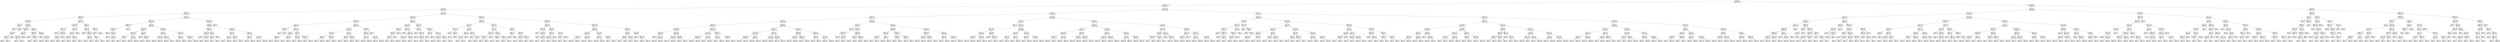 digraph Tree {
node [shape=box] ;
0 [label="NOC <= 206.5\nentropy = 1.0\nsamples = 49125\nvalue = [24738, 24387]"] ;
1 [label="Year <= 1934.0\nentropy = 0.994\nsamples = 41457\nvalue = [22545, 18912]"] ;
0 -> 1 [labeldistance=2.5, labelangle=45, headlabel="True"] ;
2 [label="Sport <= 9.5\nentropy = 0.965\nsamples = 6314\nvalue = [2469, 3845]"] ;
1 -> 2 ;
3 [label="Weight <= 71.455\nentropy = 1.0\nsamples = 2486\nvalue = [1235, 1251]"] ;
2 -> 3 ;
4 [label="Height <= 173.5\nentropy = 0.848\nsamples = 313\nvalue = [86, 227]"] ;
3 -> 4 ;
5 [label="NOC <= 49.5\nentropy = 0.924\nsamples = 186\nvalue = [63, 123]"] ;
4 -> 5 ;
6 [label="Age <= 27.5\nentropy = 0.61\nsamples = 20\nvalue = [3, 17]"] ;
5 -> 6 ;
7 [label="entropy = 0.0\nsamples = 17\nvalue = [0, 17]"] ;
6 -> 7 ;
8 [label="entropy = 0.0\nsamples = 3\nvalue = [3, 0]"] ;
6 -> 8 ;
9 [label="Age <= 21.5\nentropy = 0.944\nsamples = 166\nvalue = [60, 106]"] ;
5 -> 9 ;
10 [label="Host_Country <= 4.0\nentropy = 0.998\nsamples = 42\nvalue = [22, 20]"] ;
9 -> 10 ;
11 [label="NOC <= 83.5\nentropy = 0.592\nsamples = 7\nvalue = [1, 6]"] ;
10 -> 11 ;
12 [label="Weight <= 52.5\nentropy = 0.811\nsamples = 4\nvalue = [1, 3]"] ;
11 -> 12 ;
13 [label="entropy = 0.0\nsamples = 1\nvalue = [0, 1]"] ;
12 -> 13 ;
14 [label="entropy = 0.918\nsamples = 3\nvalue = [1, 2]"] ;
12 -> 14 ;
15 [label="entropy = 0.0\nsamples = 3\nvalue = [0, 3]"] ;
11 -> 15 ;
16 [label="Sport <= 5.0\nentropy = 0.971\nsamples = 35\nvalue = [21, 14]"] ;
10 -> 16 ;
17 [label="Weight <= 61.5\nentropy = 0.928\nsamples = 32\nvalue = [21, 11]"] ;
16 -> 17 ;
18 [label="entropy = 1.0\nsamples = 18\nvalue = [9, 9]"] ;
17 -> 18 ;
19 [label="entropy = 0.592\nsamples = 14\nvalue = [12, 2]"] ;
17 -> 19 ;
20 [label="entropy = 0.0\nsamples = 3\nvalue = [0, 3]"] ;
16 -> 20 ;
21 [label="Age <= 22.5\nentropy = 0.889\nsamples = 124\nvalue = [38, 86]"] ;
9 -> 21 ;
22 [label="Height <= 169.0\nentropy = 0.454\nsamples = 21\nvalue = [2, 19]"] ;
21 -> 22 ;
23 [label="entropy = 0.0\nsamples = 10\nvalue = [0, 10]"] ;
22 -> 23 ;
24 [label="Host_Country <= 7.5\nentropy = 0.684\nsamples = 11\nvalue = [2, 9]"] ;
22 -> 24 ;
25 [label="entropy = 0.0\nsamples = 4\nvalue = [0, 4]"] ;
24 -> 25 ;
26 [label="entropy = 0.863\nsamples = 7\nvalue = [2, 5]"] ;
24 -> 26 ;
27 [label="Year <= 1903.0\nentropy = 0.934\nsamples = 103\nvalue = [36, 67]"] ;
21 -> 27 ;
28 [label="entropy = 0.0\nsamples = 1\nvalue = [1, 0]"] ;
27 -> 28 ;
29 [label="Age <= 36.0\nentropy = 0.928\nsamples = 102\nvalue = [35, 67]"] ;
27 -> 29 ;
30 [label="entropy = 0.937\nsamples = 99\nvalue = [35, 64]"] ;
29 -> 30 ;
31 [label="entropy = 0.0\nsamples = 3\nvalue = [0, 3]"] ;
29 -> 31 ;
32 [label="NOC <= 101.0\nentropy = 0.682\nsamples = 127\nvalue = [23, 104]"] ;
4 -> 32 ;
33 [label="Host_Country <= 16.0\nentropy = 0.547\nsamples = 103\nvalue = [13, 90]"] ;
32 -> 33 ;
34 [label="NOC <= 70.5\nentropy = 0.306\nsamples = 73\nvalue = [4, 69]"] ;
33 -> 34 ;
35 [label="entropy = 0.0\nsamples = 37\nvalue = [0, 37]"] ;
34 -> 35 ;
36 [label="Host_Country <= 9.0\nentropy = 0.503\nsamples = 36\nvalue = [4, 32]"] ;
34 -> 36 ;
37 [label="Weight <= 70.5\nentropy = 0.667\nsamples = 23\nvalue = [4, 19]"] ;
36 -> 37 ;
38 [label="entropy = 0.575\nsamples = 22\nvalue = [3, 19]"] ;
37 -> 38 ;
39 [label="entropy = 0.0\nsamples = 1\nvalue = [1, 0]"] ;
37 -> 39 ;
40 [label="entropy = 0.0\nsamples = 13\nvalue = [0, 13]"] ;
36 -> 40 ;
41 [label="Height <= 183.0\nentropy = 0.881\nsamples = 30\nvalue = [9, 21]"] ;
33 -> 41 ;
42 [label="NOC <= 51.5\nentropy = 0.918\nsamples = 27\nvalue = [9, 18]"] ;
41 -> 42 ;
43 [label="Age <= 23.5\nentropy = 0.592\nsamples = 7\nvalue = [1, 6]"] ;
42 -> 43 ;
44 [label="entropy = 0.0\nsamples = 1\nvalue = [1, 0]"] ;
43 -> 44 ;
45 [label="entropy = 0.0\nsamples = 6\nvalue = [0, 6]"] ;
43 -> 45 ;
46 [label="NOC <= 70.5\nentropy = 0.971\nsamples = 20\nvalue = [8, 12]"] ;
42 -> 46 ;
47 [label="entropy = 0.954\nsamples = 8\nvalue = [5, 3]"] ;
46 -> 47 ;
48 [label="entropy = 0.811\nsamples = 12\nvalue = [3, 9]"] ;
46 -> 48 ;
49 [label="entropy = 0.0\nsamples = 3\nvalue = [0, 3]"] ;
41 -> 49 ;
50 [label="Weight <= 67.5\nentropy = 0.98\nsamples = 24\nvalue = [10, 14]"] ;
32 -> 50 ;
51 [label="Year <= 1910.0\nentropy = 0.852\nsamples = 18\nvalue = [5, 13]"] ;
50 -> 51 ;
52 [label="entropy = 0.0\nsamples = 1\nvalue = [1, 0]"] ;
51 -> 52 ;
53 [label="Weight <= 66.5\nentropy = 0.787\nsamples = 17\nvalue = [4, 13]"] ;
51 -> 53 ;
54 [label="Age <= 25.0\nentropy = 0.619\nsamples = 13\nvalue = [2, 11]"] ;
53 -> 54 ;
55 [label="entropy = 0.0\nsamples = 6\nvalue = [0, 6]"] ;
54 -> 55 ;
56 [label="entropy = 0.863\nsamples = 7\nvalue = [2, 5]"] ;
54 -> 56 ;
57 [label="Height <= 175.5\nentropy = 1.0\nsamples = 4\nvalue = [2, 2]"] ;
53 -> 57 ;
58 [label="entropy = 0.0\nsamples = 1\nvalue = [1, 0]"] ;
57 -> 58 ;
59 [label="entropy = 0.918\nsamples = 3\nvalue = [1, 2]"] ;
57 -> 59 ;
60 [label="Height <= 181.5\nentropy = 0.65\nsamples = 6\nvalue = [5, 1]"] ;
50 -> 60 ;
61 [label="entropy = 0.0\nsamples = 5\nvalue = [5, 0]"] ;
60 -> 61 ;
62 [label="entropy = 0.0\nsamples = 1\nvalue = [0, 1]"] ;
60 -> 62 ;
63 [label="Age <= 28.5\nentropy = 0.998\nsamples = 2173\nvalue = [1149, 1024]"] ;
3 -> 63 ;
64 [label="Sport <= 0.5\nentropy = 0.975\nsamples = 1518\nvalue = [901, 617]"] ;
63 -> 64 ;
65 [label="Host_Country <= 7.5\nentropy = 0.449\nsamples = 32\nvalue = [3, 29]"] ;
64 -> 65 ;
66 [label="Host_Country <= 4.0\nentropy = 0.211\nsamples = 30\nvalue = [1, 29]"] ;
65 -> 66 ;
67 [label="entropy = 0.0\nsamples = 25\nvalue = [0, 25]"] ;
66 -> 67 ;
68 [label="Age <= 24.776\nentropy = 0.722\nsamples = 5\nvalue = [1, 4]"] ;
66 -> 68 ;
69 [label="entropy = 0.0\nsamples = 2\nvalue = [0, 2]"] ;
68 -> 69 ;
70 [label="NOC <= 43.5\nentropy = 0.918\nsamples = 3\nvalue = [1, 2]"] ;
68 -> 70 ;
71 [label="entropy = 0.0\nsamples = 1\nvalue = [0, 1]"] ;
70 -> 71 ;
72 [label="entropy = 1.0\nsamples = 2\nvalue = [1, 1]"] ;
70 -> 72 ;
73 [label="entropy = 0.0\nsamples = 2\nvalue = [2, 0]"] ;
65 -> 73 ;
74 [label="Sport <= 2.5\nentropy = 0.968\nsamples = 1486\nvalue = [898, 588]"] ;
64 -> 74 ;
75 [label="Weight <= 72.5\nentropy = 0.891\nsamples = 655\nvalue = [453, 202]"] ;
74 -> 75 ;
76 [label="Year <= 1905.0\nentropy = 0.799\nsamples = 516\nvalue = [391, 125]"] ;
75 -> 76 ;
77 [label="Age <= 21.5\nentropy = 0.871\nsamples = 48\nvalue = [14, 34]"] ;
76 -> 77 ;
78 [label="entropy = 1.0\nsamples = 14\nvalue = [7, 7]"] ;
77 -> 78 ;
79 [label="entropy = 0.734\nsamples = 34\nvalue = [7, 27]"] ;
77 -> 79 ;
80 [label="NOC <= 67.5\nentropy = 0.711\nsamples = 468\nvalue = [377, 91]"] ;
76 -> 80 ;
81 [label="entropy = 0.409\nsamples = 110\nvalue = [101, 9]"] ;
80 -> 81 ;
82 [label="entropy = 0.776\nsamples = 358\nvalue = [276, 82]"] ;
80 -> 82 ;
83 [label="NOC <= 10.0\nentropy = 0.992\nsamples = 139\nvalue = [62, 77]"] ;
75 -> 83 ;
84 [label="entropy = 0.0\nsamples = 4\nvalue = [4, 0]"] ;
83 -> 84 ;
85 [label="Age <= 21.5\nentropy = 0.986\nsamples = 135\nvalue = [58, 77]"] ;
83 -> 85 ;
86 [label="entropy = 0.971\nsamples = 40\nvalue = [24, 16]"] ;
85 -> 86 ;
87 [label="entropy = 0.941\nsamples = 95\nvalue = [34, 61]"] ;
85 -> 87 ;
88 [label="Age <= 25.276\nentropy = 0.996\nsamples = 831\nvalue = [445, 386]"] ;
74 -> 88 ;
89 [label="NOC <= 101.0\nentropy = 0.991\nsamples = 449\nvalue = [199, 250]"] ;
88 -> 89 ;
90 [label="NOC <= 67.5\nentropy = 0.968\nsamples = 324\nvalue = [128, 196]"] ;
89 -> 90 ;
91 [label="entropy = 0.999\nsamples = 118\nvalue = [61, 57]"] ;
90 -> 91 ;
92 [label="entropy = 0.91\nsamples = 206\nvalue = [67, 139]"] ;
90 -> 92 ;
93 [label="Sport <= 8.5\nentropy = 0.987\nsamples = 125\nvalue = [71, 54]"] ;
89 -> 93 ;
94 [label="entropy = 0.999\nsamples = 109\nvalue = [56, 53]"] ;
93 -> 94 ;
95 [label="entropy = 0.337\nsamples = 16\nvalue = [15, 1]"] ;
93 -> 95 ;
96 [label="Age <= 25.776\nentropy = 0.939\nsamples = 382\nvalue = [246, 136]"] ;
88 -> 96 ;
97 [label="Year <= 1922.0\nentropy = 0.767\nsamples = 237\nvalue = [184, 53]"] ;
96 -> 97 ;
98 [label="entropy = 0.889\nsamples = 150\nvalue = [104, 46]"] ;
97 -> 98 ;
99 [label="entropy = 0.404\nsamples = 87\nvalue = [80, 7]"] ;
97 -> 99 ;
100 [label="Host_Country <= 4.0\nentropy = 0.985\nsamples = 145\nvalue = [62, 83]"] ;
96 -> 100 ;
101 [label="entropy = 0.61\nsamples = 20\nvalue = [3, 17]"] ;
100 -> 101 ;
102 [label="entropy = 0.998\nsamples = 125\nvalue = [59, 66]"] ;
100 -> 102 ;
103 [label="NOC <= 189.0\nentropy = 0.957\nsamples = 655\nvalue = [248, 407]"] ;
63 -> 103 ;
104 [label="Sport <= 0.5\nentropy = 0.948\nsamples = 643\nvalue = [236, 407]"] ;
103 -> 104 ;
105 [label="Host_Country <= 7.5\nentropy = 0.538\nsamples = 65\nvalue = [8, 57]"] ;
104 -> 105 ;
106 [label="NOC <= 105.0\nentropy = 0.139\nsamples = 51\nvalue = [1, 50]"] ;
105 -> 106 ;
107 [label="entropy = 0.0\nsamples = 44\nvalue = [0, 44]"] ;
106 -> 107 ;
108 [label="Year <= 1910.0\nentropy = 0.592\nsamples = 7\nvalue = [1, 6]"] ;
106 -> 108 ;
109 [label="entropy = 0.0\nsamples = 1\nvalue = [1, 0]"] ;
108 -> 109 ;
110 [label="entropy = 0.0\nsamples = 6\nvalue = [0, 6]"] ;
108 -> 110 ;
111 [label="Age <= 53.5\nentropy = 1.0\nsamples = 14\nvalue = [7, 7]"] ;
105 -> 111 ;
112 [label="Age <= 33.0\nentropy = 0.98\nsamples = 12\nvalue = [5, 7]"] ;
111 -> 112 ;
113 [label="entropy = 0.0\nsamples = 1\nvalue = [1, 0]"] ;
112 -> 113 ;
114 [label="entropy = 0.946\nsamples = 11\nvalue = [4, 7]"] ;
112 -> 114 ;
115 [label="entropy = 0.0\nsamples = 2\nvalue = [2, 0]"] ;
111 -> 115 ;
116 [label="NOC <= 64.5\nentropy = 0.968\nsamples = 578\nvalue = [228, 350]"] ;
104 -> 116 ;
117 [label="NOC <= 29.0\nentropy = 0.979\nsamples = 111\nvalue = [65, 46]"] ;
116 -> 117 ;
118 [label="Sport <= 3.5\nentropy = 1.0\nsamples = 68\nvalue = [34, 34]"] ;
117 -> 118 ;
119 [label="entropy = 0.65\nsamples = 6\nvalue = [5, 1]"] ;
118 -> 119 ;
120 [label="entropy = 0.997\nsamples = 62\nvalue = [29, 33]"] ;
118 -> 120 ;
121 [label="Age <= 30.5\nentropy = 0.854\nsamples = 43\nvalue = [31, 12]"] ;
117 -> 121 ;
122 [label="entropy = 0.918\nsamples = 12\nvalue = [4, 8]"] ;
121 -> 122 ;
123 [label="entropy = 0.555\nsamples = 31\nvalue = [27, 4]"] ;
121 -> 123 ;
124 [label="Sport <= 2.5\nentropy = 0.933\nsamples = 467\nvalue = [163, 304]"] ;
116 -> 124 ;
125 [label="Weight <= 71.955\nentropy = 0.981\nsamples = 74\nvalue = [43, 31]"] ;
124 -> 125 ;
126 [label="entropy = 0.889\nsamples = 49\nvalue = [34, 15]"] ;
125 -> 126 ;
127 [label="entropy = 0.943\nsamples = 25\nvalue = [9, 16]"] ;
125 -> 127 ;
128 [label="NOC <= 70.5\nentropy = 0.888\nsamples = 393\nvalue = [120, 273]"] ;
124 -> 128 ;
129 [label="entropy = 0.659\nsamples = 88\nvalue = [15, 73]"] ;
128 -> 129 ;
130 [label="entropy = 0.929\nsamples = 305\nvalue = [105, 200]"] ;
128 -> 130 ;
131 [label="entropy = 0.0\nsamples = 12\nvalue = [12, 0]"] ;
103 -> 131 ;
132 [label="Sport <= 18.5\nentropy = 0.907\nsamples = 3828\nvalue = [1234, 2594]"] ;
2 -> 132 ;
133 [label="Year <= 1922.0\nentropy = 0.793\nsamples = 2069\nvalue = [494, 1575]"] ;
132 -> 133 ;
134 [label="NOC <= 67.5\nentropy = 0.642\nsamples = 1398\nvalue = [228, 1170]"] ;
133 -> 134 ;
135 [label="NOC <= 16.0\nentropy = 0.29\nsamples = 335\nvalue = [17, 318]"] ;
134 -> 135 ;
136 [label="Host_Country <= 17.5\nentropy = 0.918\nsamples = 3\nvalue = [2, 1]"] ;
135 -> 136 ;
137 [label="entropy = 0.0\nsamples = 2\nvalue = [2, 0]"] ;
136 -> 137 ;
138 [label="entropy = 0.0\nsamples = 1\nvalue = [0, 1]"] ;
136 -> 138 ;
139 [label="Sport <= 14.0\nentropy = 0.266\nsamples = 332\nvalue = [15, 317]"] ;
135 -> 139 ;
140 [label="Age <= 29.5\nentropy = 0.2\nsamples = 257\nvalue = [8, 249]"] ;
139 -> 140 ;
141 [label="Sport <= 10.5\nentropy = 0.15\nsamples = 232\nvalue = [5, 227]"] ;
140 -> 141 ;
142 [label="entropy = 0.0\nsamples = 73\nvalue = [0, 73]"] ;
141 -> 142 ;
143 [label="entropy = 0.202\nsamples = 159\nvalue = [5, 154]"] ;
141 -> 143 ;
144 [label="Age <= 32.5\nentropy = 0.529\nsamples = 25\nvalue = [3, 22]"] ;
140 -> 144 ;
145 [label="entropy = 0.811\nsamples = 12\nvalue = [3, 9]"] ;
144 -> 145 ;
146 [label="entropy = 0.0\nsamples = 13\nvalue = [0, 13]"] ;
144 -> 146 ;
147 [label="NOC <= 45.0\nentropy = 0.447\nsamples = 75\nvalue = [7, 68]"] ;
139 -> 147 ;
148 [label="Year <= 1902.0\nentropy = 0.154\nsamples = 45\nvalue = [1, 44]"] ;
147 -> 148 ;
149 [label="entropy = 0.503\nsamples = 9\nvalue = [1, 8]"] ;
148 -> 149 ;
150 [label="entropy = 0.0\nsamples = 36\nvalue = [0, 36]"] ;
148 -> 150 ;
151 [label="Host_Country <= 13.5\nentropy = 0.722\nsamples = 30\nvalue = [6, 24]"] ;
147 -> 151 ;
152 [label="entropy = 0.0\nsamples = 4\nvalue = [4, 0]"] ;
151 -> 152 ;
153 [label="entropy = 0.391\nsamples = 26\nvalue = [2, 24]"] ;
151 -> 153 ;
154 [label="NOC <= 70.5\nentropy = 0.719\nsamples = 1063\nvalue = [211, 852]"] ;
134 -> 154 ;
155 [label="Age <= 25.776\nentropy = 0.921\nsamples = 208\nvalue = [70, 138]"] ;
154 -> 155 ;
156 [label="Year <= 1907.0\nentropy = 0.991\nsamples = 131\nvalue = [58, 73]"] ;
155 -> 156 ;
157 [label="Sport <= 10.5\nentropy = 0.9\nsamples = 98\nvalue = [31, 67]"] ;
156 -> 157 ;
158 [label="entropy = 0.0\nsamples = 13\nvalue = [0, 13]"] ;
157 -> 158 ;
159 [label="entropy = 0.947\nsamples = 85\nvalue = [31, 54]"] ;
157 -> 159 ;
160 [label="Host_Country <= 4.5\nentropy = 0.684\nsamples = 33\nvalue = [27, 6]"] ;
156 -> 160 ;
161 [label="entropy = 0.971\nsamples = 10\nvalue = [6, 4]"] ;
160 -> 161 ;
162 [label="entropy = 0.426\nsamples = 23\nvalue = [21, 2]"] ;
160 -> 162 ;
163 [label="Age <= 31.5\nentropy = 0.624\nsamples = 77\nvalue = [12, 65]"] ;
155 -> 163 ;
164 [label="Year <= 1910.0\nentropy = 0.8\nsamples = 37\nvalue = [9, 28]"] ;
163 -> 164 ;
165 [label="entropy = 0.949\nsamples = 19\nvalue = [7, 12]"] ;
164 -> 165 ;
166 [label="entropy = 0.503\nsamples = 18\nvalue = [2, 16]"] ;
164 -> 166 ;
167 [label="Age <= 60.0\nentropy = 0.384\nsamples = 40\nvalue = [3, 37]"] ;
163 -> 167 ;
168 [label="entropy = 0.297\nsamples = 38\nvalue = [2, 36]"] ;
167 -> 168 ;
169 [label="entropy = 1.0\nsamples = 2\nvalue = [1, 1]"] ;
167 -> 169 ;
170 [label="NOC <= 189.0\nentropy = 0.646\nsamples = 855\nvalue = [141, 714]"] ;
154 -> 170 ;
171 [label="Sport <= 12.0\nentropy = 0.63\nsamples = 848\nvalue = [134, 714]"] ;
170 -> 171 ;
172 [label="NOC <= 131.5\nentropy = 0.76\nsamples = 414\nvalue = [91, 323]"] ;
171 -> 172 ;
173 [label="entropy = 0.901\nsamples = 208\nvalue = [66, 142]"] ;
172 -> 173 ;
174 [label="entropy = 0.533\nsamples = 206\nvalue = [25, 181]"] ;
172 -> 174 ;
175 [label="NOC <= 75.5\nentropy = 0.466\nsamples = 434\nvalue = [43, 391]"] ;
171 -> 175 ;
176 [label="entropy = 0.224\nsamples = 139\nvalue = [5, 134]"] ;
175 -> 176 ;
177 [label="entropy = 0.554\nsamples = 295\nvalue = [38, 257]"] ;
175 -> 177 ;
178 [label="entropy = 0.0\nsamples = 7\nvalue = [7, 0]"] ;
170 -> 178 ;
179 [label="Sport <= 12.0\nentropy = 0.969\nsamples = 671\nvalue = [266, 405]"] ;
133 -> 179 ;
180 [label="Sex <= 0.5\nentropy = 0.992\nsamples = 332\nvalue = [184, 148]"] ;
179 -> 180 ;
181 [label="NOC <= 94.0\nentropy = 0.491\nsamples = 28\nvalue = [3, 25]"] ;
180 -> 181 ;
182 [label="NOC <= 81.0\nentropy = 0.811\nsamples = 12\nvalue = [3, 9]"] ;
181 -> 182 ;
183 [label="NOC <= 70.5\nentropy = 0.469\nsamples = 10\nvalue = [1, 9]"] ;
182 -> 183 ;
184 [label="entropy = 0.0\nsamples = 1\nvalue = [1, 0]"] ;
183 -> 184 ;
185 [label="entropy = 0.0\nsamples = 9\nvalue = [0, 9]"] ;
183 -> 185 ;
186 [label="entropy = 0.0\nsamples = 2\nvalue = [2, 0]"] ;
182 -> 186 ;
187 [label="entropy = 0.0\nsamples = 16\nvalue = [0, 16]"] ;
181 -> 187 ;
188 [label="NOC <= 13.5\nentropy = 0.974\nsamples = 304\nvalue = [181, 123]"] ;
180 -> 188 ;
189 [label="entropy = 0.0\nsamples = 13\nvalue = [0, 13]"] ;
188 -> 189 ;
190 [label="NOC <= 174.0\nentropy = 0.957\nsamples = 291\nvalue = [181, 110]"] ;
188 -> 190 ;
191 [label="Host_Country <= 16.5\nentropy = 0.851\nsamples = 195\nvalue = [141, 54]"] ;
190 -> 191 ;
192 [label="entropy = 0.71\nsamples = 165\nvalue = [133, 32]"] ;
191 -> 192 ;
193 [label="entropy = 0.837\nsamples = 30\nvalue = [8, 22]"] ;
191 -> 193 ;
194 [label="NOC <= 189.0\nentropy = 0.98\nsamples = 96\nvalue = [40, 56]"] ;
190 -> 194 ;
195 [label="entropy = 0.775\nsamples = 57\nvalue = [13, 44]"] ;
194 -> 195 ;
196 [label="entropy = 0.89\nsamples = 39\nvalue = [27, 12]"] ;
194 -> 196 ;
197 [label="NOC <= 32.5\nentropy = 0.798\nsamples = 339\nvalue = [82, 257]"] ;
179 -> 197 ;
198 [label="Age <= 21.5\nentropy = 0.619\nsamples = 26\nvalue = [22, 4]"] ;
197 -> 198 ;
199 [label="entropy = 0.0\nsamples = 1\nvalue = [0, 1]"] ;
198 -> 199 ;
200 [label="Sport <= 16.0\nentropy = 0.529\nsamples = 25\nvalue = [22, 3]"] ;
198 -> 200 ;
201 [label="entropy = 0.0\nsamples = 9\nvalue = [9, 0]"] ;
200 -> 201 ;
202 [label="NOC <= 12.5\nentropy = 0.696\nsamples = 16\nvalue = [13, 3]"] ;
200 -> 202 ;
203 [label="entropy = 0.0\nsamples = 4\nvalue = [4, 0]"] ;
202 -> 203 ;
204 [label="entropy = 0.811\nsamples = 12\nvalue = [9, 3]"] ;
202 -> 204 ;
205 [label="Sport <= 14.0\nentropy = 0.705\nsamples = 313\nvalue = [60, 253]"] ;
197 -> 205 ;
206 [label="NOC <= 73.0\nentropy = 0.297\nsamples = 57\nvalue = [3, 54]"] ;
205 -> 206 ;
207 [label="entropy = 0.0\nsamples = 3\nvalue = [3, 0]"] ;
206 -> 207 ;
208 [label="entropy = 0.0\nsamples = 54\nvalue = [0, 54]"] ;
206 -> 208 ;
209 [label="NOC <= 174.5\nentropy = 0.765\nsamples = 256\nvalue = [57, 199]"] ;
205 -> 209 ;
210 [label="NOC <= 157.5\nentropy = 0.811\nsamples = 216\nvalue = [54, 162]"] ;
209 -> 210 ;
211 [label="entropy = 0.788\nsamples = 212\nvalue = [50, 162]"] ;
210 -> 211 ;
212 [label="entropy = 0.0\nsamples = 4\nvalue = [4, 0]"] ;
210 -> 212 ;
213 [label="Age <= 22.5\nentropy = 0.384\nsamples = 40\nvalue = [3, 37]"] ;
209 -> 213 ;
214 [label="entropy = 0.863\nsamples = 7\nvalue = [2, 5]"] ;
213 -> 214 ;
215 [label="entropy = 0.196\nsamples = 33\nvalue = [1, 32]"] ;
213 -> 215 ;
216 [label="Year <= 1905.0\nentropy = 0.982\nsamples = 1759\nvalue = [740, 1019]"] ;
132 -> 216 ;
217 [label="Sport <= 19.5\nentropy = 0.767\nsamples = 201\nvalue = [45, 156]"] ;
216 -> 217 ;
218 [label="NOC <= 36.5\nentropy = 0.943\nsamples = 75\nvalue = [27, 48]"] ;
217 -> 218 ;
219 [label="Age <= 25.776\nentropy = 0.503\nsamples = 9\nvalue = [8, 1]"] ;
218 -> 219 ;
220 [label="entropy = 0.0\nsamples = 4\nvalue = [4, 0]"] ;
219 -> 220 ;
221 [label="Age <= 27.0\nentropy = 0.722\nsamples = 5\nvalue = [4, 1]"] ;
219 -> 221 ;
222 [label="entropy = 1.0\nsamples = 2\nvalue = [1, 1]"] ;
221 -> 222 ;
223 [label="entropy = 0.0\nsamples = 3\nvalue = [3, 0]"] ;
221 -> 223 ;
224 [label="Age <= 43.5\nentropy = 0.866\nsamples = 66\nvalue = [19, 47]"] ;
218 -> 224 ;
225 [label="NOC <= 165.0\nentropy = 0.744\nsamples = 52\nvalue = [11, 41]"] ;
224 -> 225 ;
226 [label="NOC <= 61.0\nentropy = 0.839\nsamples = 41\nvalue = [11, 30]"] ;
225 -> 226 ;
227 [label="entropy = 0.0\nsamples = 4\nvalue = [0, 4]"] ;
226 -> 227 ;
228 [label="entropy = 0.878\nsamples = 37\nvalue = [11, 26]"] ;
226 -> 228 ;
229 [label="entropy = 0.0\nsamples = 11\nvalue = [0, 11]"] ;
225 -> 229 ;
230 [label="Age <= 44.5\nentropy = 0.985\nsamples = 14\nvalue = [8, 6]"] ;
224 -> 230 ;
231 [label="entropy = 0.0\nsamples = 1\nvalue = [1, 0]"] ;
230 -> 231 ;
232 [label="NOC <= 61.0\nentropy = 0.996\nsamples = 13\nvalue = [7, 6]"] ;
230 -> 232 ;
233 [label="entropy = 0.0\nsamples = 1\nvalue = [1, 0]"] ;
232 -> 233 ;
234 [label="entropy = 1.0\nsamples = 12\nvalue = [6, 6]"] ;
232 -> 234 ;
235 [label="NOC <= 70.5\nentropy = 0.592\nsamples = 126\nvalue = [18, 108]"] ;
217 -> 235 ;
236 [label="NOC <= 31.0\nentropy = 0.771\nsamples = 62\nvalue = [14, 48]"] ;
235 -> 236 ;
237 [label="Height <= 173.725\nentropy = 0.286\nsamples = 20\nvalue = [1, 19]"] ;
236 -> 237 ;
238 [label="Host_Country <= 12.5\nentropy = 0.811\nsamples = 4\nvalue = [1, 3]"] ;
237 -> 238 ;
239 [label="entropy = 0.918\nsamples = 3\nvalue = [1, 2]"] ;
238 -> 239 ;
240 [label="entropy = 0.0\nsamples = 1\nvalue = [0, 1]"] ;
238 -> 240 ;
241 [label="entropy = 0.0\nsamples = 16\nvalue = [0, 16]"] ;
237 -> 241 ;
242 [label="Age <= 21.5\nentropy = 0.893\nsamples = 42\nvalue = [13, 29]"] ;
236 -> 242 ;
243 [label="Host_Country <= 14.0\nentropy = 0.523\nsamples = 17\nvalue = [2, 15]"] ;
242 -> 243 ;
244 [label="entropy = 0.337\nsamples = 16\nvalue = [1, 15]"] ;
243 -> 244 ;
245 [label="entropy = 0.0\nsamples = 1\nvalue = [1, 0]"] ;
243 -> 245 ;
246 [label="Sport <= 21.5\nentropy = 0.99\nsamples = 25\nvalue = [11, 14]"] ;
242 -> 246 ;
247 [label="entropy = 0.918\nsamples = 12\nvalue = [8, 4]"] ;
246 -> 247 ;
248 [label="entropy = 0.779\nsamples = 13\nvalue = [3, 10]"] ;
246 -> 248 ;
249 [label="Age <= 19.5\nentropy = 0.337\nsamples = 64\nvalue = [4, 60]"] ;
235 -> 249 ;
250 [label="NOC <= 79.0\nentropy = 0.764\nsamples = 9\nvalue = [2, 7]"] ;
249 -> 250 ;
251 [label="entropy = 0.0\nsamples = 2\nvalue = [2, 0]"] ;
250 -> 251 ;
252 [label="entropy = 0.0\nsamples = 7\nvalue = [0, 7]"] ;
250 -> 252 ;
253 [label="Weight <= 89.0\nentropy = 0.225\nsamples = 55\nvalue = [2, 53]"] ;
249 -> 253 ;
254 [label="Year <= 1898.0\nentropy = 0.137\nsamples = 52\nvalue = [1, 51]"] ;
253 -> 254 ;
255 [label="entropy = 0.353\nsamples = 15\nvalue = [1, 14]"] ;
254 -> 255 ;
256 [label="entropy = 0.0\nsamples = 37\nvalue = [0, 37]"] ;
254 -> 256 ;
257 [label="Sport <= 22.5\nentropy = 0.918\nsamples = 3\nvalue = [1, 2]"] ;
253 -> 257 ;
258 [label="entropy = 0.0\nsamples = 1\nvalue = [1, 0]"] ;
257 -> 258 ;
259 [label="entropy = 0.0\nsamples = 2\nvalue = [0, 2]"] ;
257 -> 259 ;
260 [label="Height <= 174.5\nentropy = 0.992\nsamples = 1558\nvalue = [695, 863]"] ;
216 -> 260 ;
261 [label="Sport <= 19.5\nentropy = 0.778\nsamples = 152\nvalue = [35, 117]"] ;
260 -> 261 ;
262 [label="NOC <= 48.5\nentropy = 0.993\nsamples = 40\nvalue = [18, 22]"] ;
261 -> 262 ;
263 [label="entropy = 0.0\nsamples = 3\nvalue = [3, 0]"] ;
262 -> 263 ;
264 [label="Age <= 33.5\nentropy = 0.974\nsamples = 37\nvalue = [15, 22]"] ;
262 -> 264 ;
265 [label="entropy = 0.0\nsamples = 7\nvalue = [0, 7]"] ;
264 -> 265 ;
266 [label="Age <= 36.5\nentropy = 1.0\nsamples = 30\nvalue = [15, 15]"] ;
264 -> 266 ;
267 [label="entropy = 0.845\nsamples = 11\nvalue = [8, 3]"] ;
266 -> 267 ;
268 [label="entropy = 0.949\nsamples = 19\nvalue = [7, 12]"] ;
266 -> 268 ;
269 [label="NOC <= 144.0\nentropy = 0.614\nsamples = 112\nvalue = [17, 95]"] ;
261 -> 269 ;
270 [label="Age <= 28.5\nentropy = 0.516\nsamples = 104\nvalue = [12, 92]"] ;
269 -> 270 ;
271 [label="Year <= 1910.0\nentropy = 0.605\nsamples = 81\nvalue = [12, 69]"] ;
270 -> 271 ;
272 [label="entropy = 0.0\nsamples = 17\nvalue = [0, 17]"] ;
271 -> 272 ;
273 [label="entropy = 0.696\nsamples = 64\nvalue = [12, 52]"] ;
271 -> 273 ;
274 [label="entropy = 0.0\nsamples = 23\nvalue = [0, 23]"] ;
270 -> 274 ;
275 [label="Year <= 1924.0\nentropy = 0.954\nsamples = 8\nvalue = [5, 3]"] ;
269 -> 275 ;
276 [label="Weight <= 76.75\nentropy = 0.65\nsamples = 6\nvalue = [5, 1]"] ;
275 -> 276 ;
277 [label="entropy = 0.0\nsamples = 4\nvalue = [4, 0]"] ;
276 -> 277 ;
278 [label="entropy = 1.0\nsamples = 2\nvalue = [1, 1]"] ;
276 -> 278 ;
279 [label="entropy = 0.0\nsamples = 2\nvalue = [0, 2]"] ;
275 -> 279 ;
280 [label="Height <= 176.725\nentropy = 0.997\nsamples = 1406\nvalue = [660, 746]"] ;
260 -> 280 ;
281 [label="NOC <= 175.0\nentropy = 0.999\nsamples = 1334\nvalue = [648, 686]"] ;
280 -> 281 ;
282 [label="NOC <= 79.0\nentropy = 0.999\nsamples = 1069\nvalue = [553, 516]"] ;
281 -> 282 ;
283 [label="NOC <= 70.5\nentropy = 0.994\nsamples = 710\nvalue = [323, 387]"] ;
282 -> 283 ;
284 [label="entropy = 0.998\nsamples = 449\nvalue = [237, 212]"] ;
283 -> 284 ;
285 [label="entropy = 0.914\nsamples = 261\nvalue = [86, 175]"] ;
283 -> 285 ;
286 [label="Year <= 1930.0\nentropy = 0.942\nsamples = 359\nvalue = [230, 129]"] ;
282 -> 286 ;
287 [label="entropy = 0.92\nsamples = 340\nvalue = [226, 114]"] ;
286 -> 287 ;
288 [label="entropy = 0.742\nsamples = 19\nvalue = [4, 15]"] ;
286 -> 288 ;
289 [label="NOC <= 189.0\nentropy = 0.941\nsamples = 265\nvalue = [95, 170]"] ;
281 -> 289 ;
290 [label="Sport <= 24.0\nentropy = 0.9\nsamples = 244\nvalue = [77, 167]"] ;
289 -> 290 ;
291 [label="entropy = 0.942\nsamples = 184\nvalue = [66, 118]"] ;
290 -> 291 ;
292 [label="entropy = 0.687\nsamples = 60\nvalue = [11, 49]"] ;
290 -> 292 ;
293 [label="Age <= 22.5\nentropy = 0.592\nsamples = 21\nvalue = [18, 3]"] ;
289 -> 293 ;
294 [label="entropy = 0.918\nsamples = 3\nvalue = [1, 2]"] ;
293 -> 294 ;
295 [label="entropy = 0.31\nsamples = 18\nvalue = [17, 1]"] ;
293 -> 295 ;
296 [label="NOC <= 12.5\nentropy = 0.65\nsamples = 72\nvalue = [12, 60]"] ;
280 -> 296 ;
297 [label="Age <= 23.5\nentropy = 0.971\nsamples = 15\nvalue = [6, 9]"] ;
296 -> 297 ;
298 [label="Age <= 19.5\nentropy = 0.592\nsamples = 7\nvalue = [1, 6]"] ;
297 -> 298 ;
299 [label="entropy = 0.918\nsamples = 3\nvalue = [1, 2]"] ;
298 -> 299 ;
300 [label="entropy = 0.0\nsamples = 4\nvalue = [0, 4]"] ;
298 -> 300 ;
301 [label="Age <= 25.276\nentropy = 0.954\nsamples = 8\nvalue = [5, 3]"] ;
297 -> 301 ;
302 [label="entropy = 0.0\nsamples = 3\nvalue = [3, 0]"] ;
301 -> 302 ;
303 [label="entropy = 0.971\nsamples = 5\nvalue = [2, 3]"] ;
301 -> 303 ;
304 [label="Year <= 1910.0\nentropy = 0.485\nsamples = 57\nvalue = [6, 51]"] ;
296 -> 304 ;
305 [label="entropy = 0.0\nsamples = 19\nvalue = [0, 19]"] ;
304 -> 305 ;
306 [label="Height <= 181.0\nentropy = 0.629\nsamples = 38\nvalue = [6, 32]"] ;
304 -> 306 ;
307 [label="entropy = 0.831\nsamples = 19\nvalue = [5, 14]"] ;
306 -> 307 ;
308 [label="entropy = 0.297\nsamples = 19\nvalue = [1, 18]"] ;
306 -> 308 ;
309 [label="Weight <= 71.955\nentropy = 0.985\nsamples = 35143\nvalue = [20076, 15067]"] ;
1 -> 309 ;
310 [label="Sport <= 11.5\nentropy = 0.961\nsamples = 21116\nvalue = [13002, 8114]"] ;
309 -> 310 ;
311 [label="Sport <= 10.5\nentropy = 0.926\nsamples = 12788\nvalue = [8429, 4359]"] ;
310 -> 311 ;
312 [label="Sport <= 1.5\nentropy = 0.962\nsamples = 9398\nvalue = [5775, 3623]"] ;
311 -> 312 ;
313 [label="Sex <= 0.5\nentropy = 0.869\nsamples = 3712\nvalue = [2636, 1076]"] ;
312 -> 313 ;
314 [label="Weight <= 56.5\nentropy = 0.933\nsamples = 1901\nvalue = [1238, 663]"] ;
313 -> 314 ;
315 [label="Year <= 1950.0\nentropy = 0.82\nsamples = 736\nvalue = [548, 188]"] ;
314 -> 315 ;
316 [label="entropy = 0.0\nsamples = 8\nvalue = [0, 8]"] ;
315 -> 316 ;
317 [label="NOC <= 78.5\nentropy = 0.807\nsamples = 728\nvalue = [548, 180]"] ;
315 -> 317 ;
318 [label="entropy = 0.89\nsamples = 309\nvalue = [214, 95]"] ;
317 -> 318 ;
319 [label="entropy = 0.728\nsamples = 419\nvalue = [334, 85]"] ;
317 -> 319 ;
320 [label="Weight <= 71.455\nentropy = 0.975\nsamples = 1165\nvalue = [690, 475]"] ;
314 -> 320 ;
321 [label="NOC <= 68.5\nentropy = 0.986\nsamples = 1057\nvalue = [602, 455]"] ;
320 -> 321 ;
322 [label="entropy = 0.915\nsamples = 324\nvalue = [217, 107]"] ;
321 -> 322 ;
323 [label="entropy = 0.998\nsamples = 733\nvalue = [385, 348]"] ;
321 -> 323 ;
324 [label="Year <= 1950.0\nentropy = 0.691\nsamples = 108\nvalue = [88, 20]"] ;
320 -> 324 ;
325 [label="entropy = 0.96\nsamples = 34\nvalue = [21, 13]"] ;
324 -> 325 ;
326 [label="entropy = 0.452\nsamples = 74\nvalue = [67, 7]"] ;
324 -> 326 ;
327 [label="Weight <= 71.455\nentropy = 0.775\nsamples = 1811\nvalue = [1398, 413]"] ;
313 -> 327 ;
328 [label="NOC <= 109.0\nentropy = 0.812\nsamples = 1538\nvalue = [1153, 385]"] ;
327 -> 328 ;
329 [label="NOC <= 104.5\nentropy = 0.868\nsamples = 1026\nvalue = [729, 297]"] ;
328 -> 329 ;
330 [label="entropy = 0.827\nsamples = 926\nvalue = [685, 241]"] ;
329 -> 330 ;
331 [label="entropy = 0.99\nsamples = 100\nvalue = [44, 56]"] ;
329 -> 331 ;
332 [label="Age <= 20.5\nentropy = 0.662\nsamples = 512\nvalue = [424, 88]"] ;
328 -> 332 ;
333 [label="entropy = 0.144\nsamples = 49\nvalue = [48, 1]"] ;
332 -> 333 ;
334 [label="entropy = 0.697\nsamples = 463\nvalue = [376, 87]"] ;
332 -> 334 ;
335 [label="Host_Country <= 8.5\nentropy = 0.477\nsamples = 273\nvalue = [245, 28]"] ;
327 -> 335 ;
336 [label="NOC <= 12.5\nentropy = 0.588\nsamples = 184\nvalue = [158, 26]"] ;
335 -> 336 ;
337 [label="entropy = 0.971\nsamples = 15\nvalue = [9, 6]"] ;
336 -> 337 ;
338 [label="entropy = 0.525\nsamples = 169\nvalue = [149, 20]"] ;
336 -> 338 ;
339 [label="Age <= 25.776\nentropy = 0.155\nsamples = 89\nvalue = [87, 2]"] ;
335 -> 339 ;
340 [label="entropy = 0.0\nsamples = 56\nvalue = [56, 0]"] ;
339 -> 340 ;
341 [label="entropy = 0.33\nsamples = 33\nvalue = [31, 2]"] ;
339 -> 341 ;
342 [label="NOC <= 100.0\nentropy = 0.992\nsamples = 5686\nvalue = [3139, 2547]"] ;
312 -> 342 ;
343 [label="NOC <= 67.5\nentropy = 1.0\nsamples = 3593\nvalue = [1794, 1799]"] ;
342 -> 343 ;
344 [label="Year <= 1990.0\nentropy = 0.969\nsamples = 1752\nvalue = [1056, 696]"] ;
343 -> 344 ;
345 [label="NOC <= 57.5\nentropy = 0.855\nsamples = 833\nvalue = [600, 233]"] ;
344 -> 345 ;
346 [label="entropy = 0.902\nsamples = 699\nvalue = [477, 222]"] ;
345 -> 346 ;
347 [label="entropy = 0.409\nsamples = 134\nvalue = [123, 11]"] ;
345 -> 347 ;
348 [label="NOC <= 51.5\nentropy = 1.0\nsamples = 919\nvalue = [456, 463]"] ;
344 -> 348 ;
349 [label="entropy = 0.994\nsamples = 732\nvalue = [334, 398]"] ;
348 -> 349 ;
350 [label="entropy = 0.932\nsamples = 187\nvalue = [122, 65]"] ;
348 -> 350 ;
351 [label="NOC <= 98.0\nentropy = 0.971\nsamples = 1841\nvalue = [738, 1103]"] ;
343 -> 351 ;
352 [label="NOC <= 90.5\nentropy = 0.983\nsamples = 1529\nvalue = [649, 880]"] ;
351 -> 352 ;
353 [label="entropy = 0.964\nsamples = 1423\nvalue = [553, 870]"] ;
352 -> 353 ;
354 [label="entropy = 0.451\nsamples = 106\nvalue = [96, 10]"] ;
352 -> 354 ;
355 [label="Sport <= 8.5\nentropy = 0.863\nsamples = 312\nvalue = [89, 223]"] ;
351 -> 355 ;
356 [label="entropy = 0.982\nsamples = 169\nvalue = [71, 98]"] ;
355 -> 356 ;
357 [label="entropy = 0.546\nsamples = 143\nvalue = [18, 125]"] ;
355 -> 357 ;
358 [label="NOC <= 141.5\nentropy = 0.94\nsamples = 2093\nvalue = [1345, 748]"] ;
342 -> 358 ;
359 [label="Year <= 2010.0\nentropy = 0.825\nsamples = 665\nvalue = [493, 172]"] ;
358 -> 359 ;
360 [label="Sport <= 4.5\nentropy = 0.705\nsamples = 532\nvalue = [430, 102]"] ;
359 -> 360 ;
361 [label="entropy = 0.922\nsamples = 196\nvalue = [130, 66]"] ;
360 -> 361 ;
362 [label="entropy = 0.491\nsamples = 336\nvalue = [300, 36]"] ;
360 -> 362 ;
363 [label="Host_Country <= 5.0\nentropy = 0.998\nsamples = 133\nvalue = [63, 70]"] ;
359 -> 363 ;
364 [label="entropy = 0.851\nsamples = 47\nvalue = [34, 13]"] ;
363 -> 364 ;
365 [label="entropy = 0.922\nsamples = 86\nvalue = [29, 57]"] ;
363 -> 365 ;
366 [label="Sport <= 3.5\nentropy = 0.973\nsamples = 1428\nvalue = [852, 576]"] ;
358 -> 366 ;
367 [label="Year <= 2002.0\nentropy = 0.507\nsamples = 80\nvalue = [71, 9]"] ;
366 -> 367 ;
368 [label="entropy = 0.0\nsamples = 54\nvalue = [54, 0]"] ;
367 -> 368 ;
369 [label="entropy = 0.931\nsamples = 26\nvalue = [17, 9]"] ;
367 -> 369 ;
370 [label="Sex <= 0.5\nentropy = 0.982\nsamples = 1348\nvalue = [781, 567]"] ;
366 -> 370 ;
371 [label="entropy = 1.0\nsamples = 442\nvalue = [216, 226]"] ;
370 -> 371 ;
372 [label="entropy = 0.955\nsamples = 906\nvalue = [565, 341]"] ;
370 -> 372 ;
373 [label="NOC <= 38.5\nentropy = 0.755\nsamples = 3390\nvalue = [2654, 736]"] ;
311 -> 373 ;
374 [label="NOC <= 22.0\nentropy = 0.213\nsamples = 444\nvalue = [429, 15]"] ;
373 -> 374 ;
375 [label="entropy = 0.0\nsamples = 157\nvalue = [157, 0]"] ;
374 -> 375 ;
376 [label="Sex <= 0.5\nentropy = 0.296\nsamples = 287\nvalue = [272, 15]"] ;
374 -> 376 ;
377 [label="Host_Country <= 12.5\nentropy = 0.067\nsamples = 125\nvalue = [124, 1]"] ;
376 -> 377 ;
378 [label="entropy = 0.0\nsamples = 90\nvalue = [90, 0]"] ;
377 -> 378 ;
379 [label="Age <= 19.5\nentropy = 0.187\nsamples = 35\nvalue = [34, 1]"] ;
377 -> 379 ;
380 [label="entropy = 0.0\nsamples = 24\nvalue = [24, 0]"] ;
379 -> 380 ;
381 [label="entropy = 0.439\nsamples = 11\nvalue = [10, 1]"] ;
379 -> 381 ;
382 [label="Height <= 163.5\nentropy = 0.424\nsamples = 162\nvalue = [148, 14]"] ;
376 -> 382 ;
383 [label="NOC <= 34.0\nentropy = 0.826\nsamples = 27\nvalue = [20, 7]"] ;
382 -> 383 ;
384 [label="entropy = 0.949\nsamples = 19\nvalue = [12, 7]"] ;
383 -> 384 ;
385 [label="entropy = 0.0\nsamples = 8\nvalue = [8, 0]"] ;
383 -> 385 ;
386 [label="Height <= 170.5\nentropy = 0.294\nsamples = 135\nvalue = [128, 7]"] ;
382 -> 386 ;
387 [label="entropy = 0.385\nsamples = 93\nvalue = [86, 7]"] ;
386 -> 387 ;
388 [label="entropy = 0.0\nsamples = 42\nvalue = [42, 0]"] ;
386 -> 388 ;
389 [label="NOC <= 43.5\nentropy = 0.803\nsamples = 2946\nvalue = [2225, 721]"] ;
373 -> 389 ;
390 [label="Year <= 2006.0\nentropy = 0.996\nsamples = 142\nvalue = [66, 76]"] ;
389 -> 390 ;
391 [label="Height <= 153.5\nentropy = 0.979\nsamples = 94\nvalue = [55, 39]"] ;
390 -> 391 ;
392 [label="Weight <= 31.5\nentropy = 0.592\nsamples = 21\nvalue = [18, 3]"] ;
391 -> 392 ;
393 [label="entropy = 0.0\nsamples = 2\nvalue = [0, 2]"] ;
392 -> 393 ;
394 [label="entropy = 0.297\nsamples = 19\nvalue = [18, 1]"] ;
392 -> 394 ;
395 [label="Age <= 22.5\nentropy = 1.0\nsamples = 73\nvalue = [37, 36]"] ;
391 -> 395 ;
396 [label="entropy = 0.986\nsamples = 51\nvalue = [22, 29]"] ;
395 -> 396 ;
397 [label="entropy = 0.902\nsamples = 22\nvalue = [15, 7]"] ;
395 -> 397 ;
398 [label="Host_Country <= 3.0\nentropy = 0.777\nsamples = 48\nvalue = [11, 37]"] ;
390 -> 398 ;
399 [label="Height <= 162.5\nentropy = 0.469\nsamples = 10\nvalue = [1, 9]"] ;
398 -> 399 ;
400 [label="entropy = 0.0\nsamples = 6\nvalue = [0, 6]"] ;
399 -> 400 ;
401 [label="entropy = 0.811\nsamples = 4\nvalue = [1, 3]"] ;
399 -> 401 ;
402 [label="Height <= 161.0\nentropy = 0.831\nsamples = 38\nvalue = [10, 28]"] ;
398 -> 402 ;
403 [label="entropy = 0.758\nsamples = 32\nvalue = [7, 25]"] ;
402 -> 403 ;
404 [label="entropy = 1.0\nsamples = 6\nvalue = [3, 3]"] ;
402 -> 404 ;
405 [label="NOC <= 74.0\nentropy = 0.778\nsamples = 2804\nvalue = [2159, 645]"] ;
389 -> 405 ;
406 [label="Host_Country <= 10.5\nentropy = 0.511\nsamples = 678\nvalue = [601, 77]"] ;
405 -> 406 ;
407 [label="NOC <= 67.5\nentropy = 0.643\nsamples = 446\nvalue = [373, 73]"] ;
406 -> 407 ;
408 [label="entropy = 0.811\nsamples = 232\nvalue = [174, 58]"] ;
407 -> 408 ;
409 [label="entropy = 0.366\nsamples = 214\nvalue = [199, 15]"] ;
407 -> 409 ;
410 [label="Weight <= 64.5\nentropy = 0.126\nsamples = 232\nvalue = [228, 4]"] ;
406 -> 410 ;
411 [label="entropy = 0.0\nsamples = 159\nvalue = [159, 0]"] ;
410 -> 411 ;
412 [label="entropy = 0.306\nsamples = 73\nvalue = [69, 4]"] ;
410 -> 412 ;
413 [label="NOC <= 75.5\nentropy = 0.837\nsamples = 2126\nvalue = [1558, 568]"] ;
405 -> 413 ;
414 [label="Height <= 157.5\nentropy = 0.931\nsamples = 98\nvalue = [34, 64]"] ;
413 -> 414 ;
415 [label="entropy = 0.297\nsamples = 19\nvalue = [1, 18]"] ;
414 -> 415 ;
416 [label="entropy = 0.98\nsamples = 79\nvalue = [33, 46]"] ;
414 -> 416 ;
417 [label="NOC <= 162.0\nentropy = 0.809\nsamples = 2028\nvalue = [1524, 504]"] ;
413 -> 417 ;
418 [label="entropy = 0.719\nsamples = 1249\nvalue = [1001, 248]"] ;
417 -> 418 ;
419 [label="entropy = 0.914\nsamples = 779\nvalue = [523, 256]"] ;
417 -> 419 ;
420 [label="Sport <= 13.5\nentropy = 0.993\nsamples = 8328\nvalue = [4573, 3755]"] ;
310 -> 420 ;
421 [label="NOC <= 6.5\nentropy = 0.914\nsamples = 1281\nvalue = [421, 860]"] ;
420 -> 421 ;
422 [label="entropy = 0.0\nsamples = 17\nvalue = [17, 0]"] ;
421 -> 422 ;
423 [label="Sex <= 0.5\nentropy = 0.904\nsamples = 1264\nvalue = [404, 860]"] ;
421 -> 423 ;
424 [label="NOC <= 146.5\nentropy = 0.823\nsamples = 680\nvalue = [175, 505]"] ;
423 -> 424 ;
425 [label="NOC <= 138.0\nentropy = 0.771\nsamples = 619\nvalue = [140, 479]"] ;
424 -> 425 ;
426 [label="Year <= 1998.0\nentropy = 0.857\nsamples = 480\nvalue = [135, 345]"] ;
425 -> 426 ;
427 [label="entropy = 0.729\nsamples = 221\nvalue = [45, 176]"] ;
426 -> 427 ;
428 [label="entropy = 0.932\nsamples = 259\nvalue = [90, 169]"] ;
426 -> 428 ;
429 [label="Year <= 1994.0\nentropy = 0.224\nsamples = 139\nvalue = [5, 134]"] ;
425 -> 429 ;
430 [label="entropy = 0.496\nsamples = 46\nvalue = [5, 41]"] ;
429 -> 430 ;
431 [label="entropy = 0.0\nsamples = 93\nvalue = [0, 93]"] ;
429 -> 431 ;
432 [label="NOC <= 165.5\nentropy = 0.984\nsamples = 61\nvalue = [35, 26]"] ;
424 -> 432 ;
433 [label="entropy = 0.0\nsamples = 30\nvalue = [30, 0]"] ;
432 -> 433 ;
434 [label="Host_Country <= 6.0\nentropy = 0.637\nsamples = 31\nvalue = [5, 26]"] ;
432 -> 434 ;
435 [label="entropy = 0.0\nsamples = 12\nvalue = [0, 12]"] ;
434 -> 435 ;
436 [label="entropy = 0.831\nsamples = 19\nvalue = [5, 14]"] ;
434 -> 436 ;
437 [label="Year <= 1942.0\nentropy = 0.966\nsamples = 584\nvalue = [229, 355]"] ;
423 -> 437 ;
438 [label="Sport <= 12.5\nentropy = 0.599\nsamples = 96\nvalue = [14, 82]"] ;
437 -> 438 ;
439 [label="NOC <= 83.5\nentropy = 0.267\nsamples = 44\nvalue = [2, 42]"] ;
438 -> 439 ;
440 [label="entropy = 0.0\nsamples = 32\nvalue = [0, 32]"] ;
439 -> 440 ;
441 [label="entropy = 0.65\nsamples = 12\nvalue = [2, 10]"] ;
439 -> 441 ;
442 [label="NOC <= 73.0\nentropy = 0.779\nsamples = 52\nvalue = [12, 40]"] ;
438 -> 442 ;
443 [label="entropy = 0.0\nsamples = 6\nvalue = [6, 0]"] ;
442 -> 443 ;
444 [label="entropy = 0.559\nsamples = 46\nvalue = [6, 40]"] ;
442 -> 444 ;
445 [label="NOC <= 68.5\nentropy = 0.99\nsamples = 488\nvalue = [215, 273]"] ;
437 -> 445 ;
446 [label="Year <= 1958.0\nentropy = 0.971\nsamples = 145\nvalue = [87, 58]"] ;
445 -> 446 ;
447 [label="entropy = 0.0\nsamples = 27\nvalue = [27, 0]"] ;
446 -> 447 ;
448 [label="entropy = 1.0\nsamples = 118\nvalue = [60, 58]"] ;
446 -> 448 ;
449 [label="Year <= 1986.0\nentropy = 0.953\nsamples = 343\nvalue = [128, 215]"] ;
445 -> 449 ;
450 [label="entropy = 0.865\nsamples = 261\nvalue = [75, 186]"] ;
449 -> 450 ;
451 [label="entropy = 0.937\nsamples = 82\nvalue = [53, 29]"] ;
449 -> 451 ;
452 [label="Sport <= 23.5\nentropy = 0.977\nsamples = 7047\nvalue = [4152, 2895]"] ;
420 -> 452 ;
453 [label="Sport <= 18.5\nentropy = 0.959\nsamples = 5484\nvalue = [3394, 2090]"] ;
452 -> 453 ;
454 [label="Sex <= 0.5\nentropy = 1.0\nsamples = 1987\nvalue = [1006, 981]"] ;
453 -> 454 ;
455 [label="Height <= 171.5\nentropy = 0.986\nsamples = 821\nvalue = [353, 468]"] ;
454 -> 455 ;
456 [label="NOC <= 169.0\nentropy = 1.0\nsamples = 472\nvalue = [231, 241]"] ;
455 -> 456 ;
457 [label="entropy = 0.997\nsamples = 445\nvalue = [208, 237]"] ;
456 -> 457 ;
458 [label="entropy = 0.605\nsamples = 27\nvalue = [23, 4]"] ;
456 -> 458 ;
459 [label="NOC <= 140.5\nentropy = 0.934\nsamples = 349\nvalue = [122, 227]"] ;
455 -> 459 ;
460 [label="entropy = 0.979\nsamples = 231\nvalue = [96, 135]"] ;
459 -> 460 ;
461 [label="entropy = 0.761\nsamples = 118\nvalue = [26, 92]"] ;
459 -> 461 ;
462 [label="Year <= 1958.0\nentropy = 0.99\nsamples = 1166\nvalue = [653, 513]"] ;
454 -> 462 ;
463 [label="Age <= 30.5\nentropy = 0.994\nsamples = 414\nvalue = [188, 226]"] ;
462 -> 463 ;
464 [label="entropy = 1.0\nsamples = 288\nvalue = [145, 143]"] ;
463 -> 464 ;
465 [label="entropy = 0.926\nsamples = 126\nvalue = [43, 83]"] ;
463 -> 465 ;
466 [label="Weight <= 71.455\nentropy = 0.959\nsamples = 752\nvalue = [465, 287]"] ;
462 -> 466 ;
467 [label="entropy = 0.985\nsamples = 613\nvalue = [351, 262]"] ;
466 -> 467 ;
468 [label="entropy = 0.68\nsamples = 139\nvalue = [114, 25]"] ;
466 -> 468 ;
469 [label="Sex <= 0.5\nentropy = 0.901\nsamples = 3497\nvalue = [2388, 1109]"] ;
453 -> 469 ;
470 [label="NOC <= 78.5\nentropy = 0.95\nsamples = 2374\nvalue = [1497, 877]"] ;
469 -> 470 ;
471 [label="NOC <= 74.0\nentropy = 0.988\nsamples = 1347\nvalue = [761, 586]"] ;
470 -> 471 ;
472 [label="entropy = 0.963\nsamples = 1147\nvalue = [702, 445]"] ;
471 -> 472 ;
473 [label="entropy = 0.875\nsamples = 200\nvalue = [59, 141]"] ;
471 -> 473 ;
474 [label="Sport <= 20.5\nentropy = 0.86\nsamples = 1027\nvalue = [736, 291]"] ;
470 -> 474 ;
475 [label="entropy = 0.768\nsamples = 748\nvalue = [580, 168]"] ;
474 -> 475 ;
476 [label="entropy = 0.99\nsamples = 279\nvalue = [156, 123]"] ;
474 -> 476 ;
477 [label="NOC <= 109.0\nentropy = 0.735\nsamples = 1123\nvalue = [891, 232]"] ;
469 -> 477 ;
478 [label="Age <= 28.5\nentropy = 0.827\nsamples = 734\nvalue = [543, 191]"] ;
477 -> 478 ;
479 [label="entropy = 0.884\nsamples = 549\nvalue = [383, 166]"] ;
478 -> 479 ;
480 [label="entropy = 0.571\nsamples = 185\nvalue = [160, 25]"] ;
478 -> 480 ;
481 [label="Sport <= 19.5\nentropy = 0.486\nsamples = 389\nvalue = [348, 41]"] ;
477 -> 481 ;
482 [label="entropy = 0.707\nsamples = 166\nvalue = [134, 32]"] ;
481 -> 482 ;
483 [label="entropy = 0.244\nsamples = 223\nvalue = [214, 9]"] ;
481 -> 483 ;
484 [label="Sex <= 0.5\nentropy = 0.999\nsamples = 1563\nvalue = [758, 805]"] ;
452 -> 484 ;
485 [label="Age <= 18.5\nentropy = 0.952\nsamples = 470\nvalue = [175, 295]"] ;
484 -> 485 ;
486 [label="NOC <= 104.0\nentropy = 0.902\nsamples = 22\nvalue = [15, 7]"] ;
485 -> 486 ;
487 [label="Host_Country <= 14.5\nentropy = 0.971\nsamples = 10\nvalue = [4, 6]"] ;
486 -> 487 ;
488 [label="entropy = 0.722\nsamples = 5\nvalue = [4, 1]"] ;
487 -> 488 ;
489 [label="entropy = 0.0\nsamples = 5\nvalue = [0, 5]"] ;
487 -> 489 ;
490 [label="Sport <= 25.5\nentropy = 0.414\nsamples = 12\nvalue = [11, 1]"] ;
486 -> 490 ;
491 [label="entropy = 0.0\nsamples = 10\nvalue = [10, 0]"] ;
490 -> 491 ;
492 [label="entropy = 1.0\nsamples = 2\nvalue = [1, 1]"] ;
490 -> 492 ;
493 [label="NOC <= 10.5\nentropy = 0.94\nsamples = 448\nvalue = [160, 288]"] ;
485 -> 493 ;
494 [label="entropy = 0.0\nsamples = 3\nvalue = [3, 0]"] ;
493 -> 494 ;
495 [label="Height <= 178.5\nentropy = 0.937\nsamples = 445\nvalue = [157, 288]"] ;
493 -> 495 ;
496 [label="entropy = 0.912\nsamples = 370\nvalue = [121, 249]"] ;
495 -> 496 ;
497 [label="entropy = 0.999\nsamples = 75\nvalue = [36, 39]"] ;
495 -> 497 ;
498 [label="Year <= 1950.0\nentropy = 0.997\nsamples = 1093\nvalue = [583, 510]"] ;
484 -> 498 ;
499 [label="NOC <= 195.0\nentropy = 0.951\nsamples = 186\nvalue = [69, 117]"] ;
498 -> 499 ;
500 [label="Sport <= 25.5\nentropy = 0.966\nsamples = 176\nvalue = [69, 107]"] ;
499 -> 500 ;
501 [label="entropy = 0.855\nsamples = 68\nvalue = [19, 49]"] ;
500 -> 501 ;
502 [label="entropy = 0.996\nsamples = 108\nvalue = [50, 58]"] ;
500 -> 502 ;
503 [label="entropy = 0.0\nsamples = 10\nvalue = [0, 10]"] ;
499 -> 503 ;
504 [label="Height <= 170.5\nentropy = 0.987\nsamples = 907\nvalue = [514, 393]"] ;
498 -> 504 ;
505 [label="NOC <= 34.0\nentropy = 1.0\nsamples = 608\nvalue = [310, 298]"] ;
504 -> 505 ;
506 [label="entropy = 0.896\nsamples = 64\nvalue = [20, 44]"] ;
505 -> 506 ;
507 [label="entropy = 0.997\nsamples = 544\nvalue = [290, 254]"] ;
505 -> 507 ;
508 [label="NOC <= 87.0\nentropy = 0.902\nsamples = 299\nvalue = [204, 95]"] ;
504 -> 508 ;
509 [label="entropy = 0.697\nsamples = 117\nvalue = [95, 22]"] ;
508 -> 509 ;
510 [label="entropy = 0.972\nsamples = 182\nvalue = [109, 73]"] ;
508 -> 510 ;
511 [label="Sport <= 2.5\nentropy = 1.0\nsamples = 14027\nvalue = [7074, 6953]"] ;
309 -> 511 ;
512 [label="NOC <= 24.5\nentropy = 0.923\nsamples = 1958\nvalue = [1296, 662]"] ;
511 -> 512 ;
513 [label="NOC <= 15.5\nentropy = 0.686\nsamples = 164\nvalue = [134, 30]"] ;
512 -> 513 ;
514 [label="Height <= 178.5\nentropy = 0.761\nsamples = 127\nvalue = [99, 28]"] ;
513 -> 514 ;
515 [label="Height <= 174.5\nentropy = 0.999\nsamples = 23\nvalue = [12, 11]"] ;
514 -> 515 ;
516 [label="entropy = 0.0\nsamples = 6\nvalue = [6, 0]"] ;
515 -> 516 ;
517 [label="Host_Country <= 4.5\nentropy = 0.937\nsamples = 17\nvalue = [6, 11]"] ;
515 -> 517 ;
518 [label="entropy = 0.0\nsamples = 7\nvalue = [0, 7]"] ;
517 -> 518 ;
519 [label="Age <= 25.5\nentropy = 0.971\nsamples = 10\nvalue = [6, 4]"] ;
517 -> 519 ;
520 [label="entropy = 0.0\nsamples = 3\nvalue = [3, 0]"] ;
519 -> 520 ;
521 [label="entropy = 0.985\nsamples = 7\nvalue = [3, 4]"] ;
519 -> 521 ;
522 [label="Age <= 28.5\nentropy = 0.643\nsamples = 104\nvalue = [87, 17]"] ;
514 -> 522 ;
523 [label="Host_Country <= 15.0\nentropy = 0.713\nsamples = 87\nvalue = [70, 17]"] ;
522 -> 523 ;
524 [label="Weight <= 88.5\nentropy = 0.783\nsamples = 73\nvalue = [56, 17]"] ;
523 -> 524 ;
525 [label="entropy = 0.86\nsamples = 60\nvalue = [43, 17]"] ;
524 -> 525 ;
526 [label="entropy = 0.0\nsamples = 13\nvalue = [13, 0]"] ;
524 -> 526 ;
527 [label="entropy = 0.0\nsamples = 14\nvalue = [14, 0]"] ;
523 -> 527 ;
528 [label="entropy = 0.0\nsamples = 17\nvalue = [17, 0]"] ;
522 -> 528 ;
529 [label="Height <= 190.0\nentropy = 0.303\nsamples = 37\nvalue = [35, 2]"] ;
513 -> 529 ;
530 [label="entropy = 0.0\nsamples = 32\nvalue = [32, 0]"] ;
529 -> 530 ;
531 [label="Weight <= 76.5\nentropy = 0.971\nsamples = 5\nvalue = [3, 2]"] ;
529 -> 531 ;
532 [label="entropy = 0.0\nsamples = 2\nvalue = [0, 2]"] ;
531 -> 532 ;
533 [label="entropy = 0.0\nsamples = 3\nvalue = [3, 0]"] ;
531 -> 533 ;
534 [label="NOC <= 109.0\nentropy = 0.936\nsamples = 1794\nvalue = [1162, 632]"] ;
512 -> 534 ;
535 [label="NOC <= 64.0\nentropy = 0.965\nsamples = 1211\nvalue = [738, 473]"] ;
534 -> 535 ;
536 [label="NOC <= 53.5\nentropy = 0.899\nsamples = 384\nvalue = [263, 121]"] ;
535 -> 536 ;
537 [label="Sport <= 1.5\nentropy = 0.935\nsamples = 305\nvalue = [198, 107]"] ;
536 -> 537 ;
538 [label="Height <= 187.5\nentropy = 0.912\nsamples = 284\nvalue = [191, 93]"] ;
537 -> 538 ;
539 [label="entropy = 0.945\nsamples = 204\nvalue = [130, 74]"] ;
538 -> 539 ;
540 [label="entropy = 0.791\nsamples = 80\nvalue = [61, 19]"] ;
538 -> 540 ;
541 [label="NOC <= 38.5\nentropy = 0.918\nsamples = 21\nvalue = [7, 14]"] ;
537 -> 541 ;
542 [label="entropy = 0.0\nsamples = 3\nvalue = [3, 0]"] ;
541 -> 542 ;
543 [label="entropy = 0.764\nsamples = 18\nvalue = [4, 14]"] ;
541 -> 543 ;
544 [label="Age <= 28.5\nentropy = 0.674\nsamples = 79\nvalue = [65, 14]"] ;
536 -> 544 ;
545 [label="Year <= 2014.0\nentropy = 0.376\nsamples = 55\nvalue = [51, 4]"] ;
544 -> 545 ;
546 [label="entropy = 0.239\nsamples = 51\nvalue = [49, 2]"] ;
545 -> 546 ;
547 [label="entropy = 1.0\nsamples = 4\nvalue = [2, 2]"] ;
545 -> 547 ;
548 [label="NOC <= 62.5\nentropy = 0.98\nsamples = 24\nvalue = [14, 10]"] ;
544 -> 548 ;
549 [label="entropy = 0.881\nsamples = 20\nvalue = [14, 6]"] ;
548 -> 549 ;
550 [label="entropy = 0.0\nsamples = 4\nvalue = [0, 4]"] ;
548 -> 550 ;
551 [label="Sport <= 0.5\nentropy = 0.984\nsamples = 827\nvalue = [475, 352]"] ;
535 -> 551 ;
552 [label="NOC <= 106.0\nentropy = 0.948\nsamples = 60\nvalue = [22, 38]"] ;
551 -> 552 ;
553 [label="Weight <= 95.5\nentropy = 1.0\nsamples = 40\nvalue = [20, 20]"] ;
552 -> 553 ;
554 [label="entropy = 0.99\nsamples = 34\nvalue = [19, 15]"] ;
553 -> 554 ;
555 [label="entropy = 0.65\nsamples = 6\nvalue = [1, 5]"] ;
553 -> 555 ;
556 [label="Weight <= 85.0\nentropy = 0.469\nsamples = 20\nvalue = [2, 18]"] ;
552 -> 556 ;
557 [label="entropy = 0.0\nsamples = 11\nvalue = [0, 11]"] ;
556 -> 557 ;
558 [label="entropy = 0.764\nsamples = 9\nvalue = [2, 7]"] ;
556 -> 558 ;
559 [label="Year <= 1990.0\nentropy = 0.976\nsamples = 767\nvalue = [453, 314]"] ;
551 -> 559 ;
560 [label="NOC <= 102.0\nentropy = 0.998\nsamples = 409\nvalue = [216, 193]"] ;
559 -> 560 ;
561 [label="entropy = 1.0\nsamples = 392\nvalue = [200, 192]"] ;
560 -> 561 ;
562 [label="entropy = 0.323\nsamples = 17\nvalue = [16, 1]"] ;
560 -> 562 ;
563 [label="NOC <= 100.0\nentropy = 0.923\nsamples = 358\nvalue = [237, 121]"] ;
559 -> 563 ;
564 [label="entropy = 0.865\nsamples = 268\nvalue = [191, 77]"] ;
563 -> 564 ;
565 [label="entropy = 1.0\nsamples = 90\nvalue = [46, 44]"] ;
563 -> 565 ;
566 [label="Weight <= 119.0\nentropy = 0.845\nsamples = 583\nvalue = [424, 159]"] ;
534 -> 566 ;
567 [label="NOC <= 138.5\nentropy = 0.811\nsamples = 537\nvalue = [403, 134]"] ;
566 -> 567 ;
568 [label="NOC <= 125.5\nentropy = 0.449\nsamples = 64\nvalue = [58, 6]"] ;
567 -> 568 ;
569 [label="Height <= 187.5\nentropy = 0.619\nsamples = 39\nvalue = [33, 6]"] ;
568 -> 569 ;
570 [label="entropy = 0.381\nsamples = 27\nvalue = [25, 2]"] ;
569 -> 570 ;
571 [label="entropy = 0.918\nsamples = 12\nvalue = [8, 4]"] ;
569 -> 571 ;
572 [label="entropy = 0.0\nsamples = 25\nvalue = [25, 0]"] ;
568 -> 572 ;
573 [label="Sex <= 0.5\nentropy = 0.842\nsamples = 473\nvalue = [345, 128]"] ;
567 -> 573 ;
574 [label="Year <= 1986.0\nentropy = 0.991\nsamples = 63\nvalue = [35, 28]"] ;
573 -> 574 ;
575 [label="entropy = 0.764\nsamples = 18\nvalue = [4, 14]"] ;
574 -> 575 ;
576 [label="entropy = 0.894\nsamples = 45\nvalue = [31, 14]"] ;
574 -> 576 ;
577 [label="NOC <= 198.5\nentropy = 0.801\nsamples = 410\nvalue = [310, 100]"] ;
573 -> 577 ;
578 [label="entropy = 0.743\nsamples = 346\nvalue = [273, 73]"] ;
577 -> 578 ;
579 [label="entropy = 0.982\nsamples = 64\nvalue = [37, 27]"] ;
577 -> 579 ;
580 [label="Weight <= 130.5\nentropy = 0.995\nsamples = 46\nvalue = [21, 25]"] ;
566 -> 580 ;
581 [label="Host_Country <= 3.0\nentropy = 0.937\nsamples = 34\nvalue = [12, 22]"] ;
580 -> 581 ;
582 [label="entropy = 0.0\nsamples = 8\nvalue = [0, 8]"] ;
581 -> 582 ;
583 [label="Age <= 24.5\nentropy = 0.996\nsamples = 26\nvalue = [12, 14]"] ;
581 -> 583 ;
584 [label="entropy = 0.811\nsamples = 8\nvalue = [6, 2]"] ;
583 -> 584 ;
585 [label="entropy = 0.918\nsamples = 18\nvalue = [6, 12]"] ;
583 -> 585 ;
586 [label="Height <= 202.0\nentropy = 0.811\nsamples = 12\nvalue = [9, 3]"] ;
580 -> 586 ;
587 [label="Host_Country <= 16.0\nentropy = 0.503\nsamples = 9\nvalue = [8, 1]"] ;
586 -> 587 ;
588 [label="entropy = 0.0\nsamples = 8\nvalue = [8, 0]"] ;
587 -> 588 ;
589 [label="entropy = 0.0\nsamples = 1\nvalue = [0, 1]"] ;
587 -> 589 ;
590 [label="Age <= 24.0\nentropy = 0.918\nsamples = 3\nvalue = [1, 2]"] ;
586 -> 590 ;
591 [label="entropy = 0.0\nsamples = 1\nvalue = [1, 0]"] ;
590 -> 591 ;
592 [label="entropy = 0.0\nsamples = 2\nvalue = [0, 2]"] ;
590 -> 592 ;
593 [label="Sport <= 17.5\nentropy = 0.999\nsamples = 12069\nvalue = [5778, 6291]"] ;
511 -> 593 ;
594 [label="Sport <= 11.5\nentropy = 0.983\nsamples = 7116\nvalue = [3012, 4104]"] ;
593 -> 594 ;
595 [label="NOC <= 67.5\nentropy = 0.998\nsamples = 3971\nvalue = [1885, 2086]"] ;
594 -> 595 ;
596 [label="Year <= 1990.0\nentropy = 0.993\nsamples = 1262\nvalue = [693, 569]"] ;
595 -> 596 ;
597 [label="Sport <= 5.5\nentropy = 0.929\nsamples = 516\nvalue = [338, 178]"] ;
596 -> 597 ;
598 [label="NOC <= 20.5\nentropy = 0.997\nsamples = 230\nvalue = [122, 108]"] ;
597 -> 598 ;
599 [label="entropy = 0.61\nsamples = 40\nvalue = [34, 6]"] ;
598 -> 599 ;
600 [label="entropy = 0.996\nsamples = 190\nvalue = [88, 102]"] ;
598 -> 600 ;
601 [label="Sport <= 9.5\nentropy = 0.803\nsamples = 286\nvalue = [216, 70]"] ;
597 -> 601 ;
602 [label="entropy = 0.68\nsamples = 228\nvalue = [187, 41]"] ;
601 -> 602 ;
603 [label="entropy = 1.0\nsamples = 58\nvalue = [29, 29]"] ;
601 -> 603 ;
604 [label="NOC <= 6.5\nentropy = 0.998\nsamples = 746\nvalue = [355, 391]"] ;
596 -> 604 ;
605 [label="entropy = 0.0\nsamples = 17\nvalue = [17, 0]"] ;
604 -> 605 ;
606 [label="NOC <= 12.5\nentropy = 0.996\nsamples = 729\nvalue = [338, 391]"] ;
604 -> 606 ;
607 [label="entropy = 0.93\nsamples = 185\nvalue = [64, 121]"] ;
606 -> 607 ;
608 [label="entropy = 1.0\nsamples = 544\nvalue = [274, 270]"] ;
606 -> 608 ;
609 [label="NOC <= 90.0\nentropy = 0.99\nsamples = 2709\nvalue = [1192, 1517]"] ;
595 -> 609 ;
610 [label="Sport <= 3.5\nentropy = 0.881\nsamples = 1062\nvalue = [318, 744]"] ;
609 -> 610 ;
611 [label="NOC <= 70.5\nentropy = 0.949\nsamples = 49\nvalue = [31, 18]"] ;
610 -> 611 ;
612 [label="entropy = 0.918\nsamples = 27\nvalue = [9, 18]"] ;
611 -> 612 ;
613 [label="entropy = 0.0\nsamples = 22\nvalue = [22, 0]"] ;
611 -> 613 ;
614 [label="NOC <= 74.0\nentropy = 0.86\nsamples = 1013\nvalue = [287, 726]"] ;
610 -> 614 ;
615 [label="entropy = 0.936\nsamples = 449\nvalue = [158, 291]"] ;
614 -> 615 ;
616 [label="entropy = 0.776\nsamples = 564\nvalue = [129, 435]"] ;
614 -> 616 ;
617 [label="NOC <= 98.5\nentropy = 0.997\nsamples = 1647\nvalue = [874, 773]"] ;
609 -> 617 ;
618 [label="Year <= 1998.0\nentropy = 0.33\nsamples = 66\nvalue = [62, 4]"] ;
617 -> 618 ;
619 [label="entropy = 0.0\nsamples = 34\nvalue = [34, 0]"] ;
618 -> 619 ;
620 [label="entropy = 0.544\nsamples = 32\nvalue = [28, 4]"] ;
618 -> 620 ;
621 [label="NOC <= 100.0\nentropy = 0.999\nsamples = 1581\nvalue = [812, 769]"] ;
617 -> 621 ;
622 [label="entropy = 0.948\nsamples = 276\nvalue = [101, 175]"] ;
621 -> 622 ;
623 [label="entropy = 0.994\nsamples = 1305\nvalue = [711, 594]"] ;
621 -> 623 ;
624 [label="NOC <= 11.5\nentropy = 0.941\nsamples = 3145\nvalue = [1127, 2018]"] ;
594 -> 624 ;
625 [label="Year <= 2014.0\nentropy = 0.86\nsamples = 67\nvalue = [48, 19]"] ;
624 -> 625 ;
626 [label="Weight <= 87.5\nentropy = 0.408\nsamples = 49\nvalue = [45, 4]"] ;
625 -> 626 ;
627 [label="Weight <= 72.5\nentropy = 0.187\nsamples = 35\nvalue = [34, 1]"] ;
626 -> 627 ;
628 [label="entropy = 0.811\nsamples = 4\nvalue = [3, 1]"] ;
627 -> 628 ;
629 [label="entropy = 0.0\nsamples = 31\nvalue = [31, 0]"] ;
627 -> 629 ;
630 [label="Height <= 183.5\nentropy = 0.75\nsamples = 14\nvalue = [11, 3]"] ;
626 -> 630 ;
631 [label="entropy = 0.0\nsamples = 6\nvalue = [6, 0]"] ;
630 -> 631 ;
632 [label="entropy = 0.954\nsamples = 8\nvalue = [5, 3]"] ;
630 -> 632 ;
633 [label="Sport <= 12.5\nentropy = 0.65\nsamples = 18\nvalue = [3, 15]"] ;
625 -> 633 ;
634 [label="entropy = 0.0\nsamples = 2\nvalue = [2, 0]"] ;
633 -> 634 ;
635 [label="NOC <= 6.5\nentropy = 0.337\nsamples = 16\nvalue = [1, 15]"] ;
633 -> 635 ;
636 [label="entropy = 0.0\nsamples = 1\nvalue = [1, 0]"] ;
635 -> 636 ;
637 [label="entropy = 0.0\nsamples = 15\nvalue = [0, 15]"] ;
635 -> 637 ;
638 [label="Sex <= 0.5\nentropy = 0.935\nsamples = 3078\nvalue = [1079, 1999]"] ;
624 -> 638 ;
639 [label="Year <= 1994.0\nentropy = 0.808\nsamples = 557\nvalue = [138, 419]"] ;
638 -> 639 ;
640 [label="NOC <= 177.5\nentropy = 0.551\nsamples = 188\nvalue = [24, 164]"] ;
639 -> 640 ;
641 [label="entropy = 0.51\nsamples = 185\nvalue = [21, 164]"] ;
640 -> 641 ;
642 [label="entropy = 0.0\nsamples = 3\nvalue = [3, 0]"] ;
640 -> 642 ;
643 [label="NOC <= 22.0\nentropy = 0.892\nsamples = 369\nvalue = [114, 255]"] ;
639 -> 643 ;
644 [label="entropy = 0.881\nsamples = 20\nvalue = [14, 6]"] ;
643 -> 644 ;
645 [label="entropy = 0.864\nsamples = 349\nvalue = [100, 249]"] ;
643 -> 645 ;
646 [label="NOC <= 79.0\nentropy = 0.953\nsamples = 2521\nvalue = [941, 1580]"] ;
638 -> 646 ;
647 [label="NOC <= 67.5\nentropy = 0.905\nsamples = 1415\nvalue = [453, 962]"] ;
646 -> 647 ;
648 [label="entropy = 0.985\nsamples = 737\nvalue = [315, 422]"] ;
647 -> 648 ;
649 [label="entropy = 0.729\nsamples = 678\nvalue = [138, 540]"] ;
647 -> 649 ;
650 [label="NOC <= 141.5\nentropy = 0.99\nsamples = 1106\nvalue = [488, 618]"] ;
646 -> 650 ;
651 [label="entropy = 0.988\nsamples = 353\nvalue = [199, 154]"] ;
650 -> 651 ;
652 [label="entropy = 0.961\nsamples = 753\nvalue = [289, 464]"] ;
650 -> 652 ;
653 [label="Sport <= 23.5\nentropy = 0.99\nsamples = 4953\nvalue = [2766, 2187]"] ;
593 -> 653 ;
654 [label="NOC <= 79.0\nentropy = 0.943\nsamples = 2917\nvalue = [1864, 1053]"] ;
653 -> 654 ;
655 [label="NOC <= 74.0\nentropy = 0.99\nsamples = 1594\nvalue = [891, 703]"] ;
654 -> 655 ;
656 [label="NOC <= 12.5\nentropy = 0.978\nsamples = 1390\nvalue = [815, 575]"] ;
655 -> 656 ;
657 [label="NOC <= 10.0\nentropy = 0.978\nsamples = 295\nvalue = [122, 173]"] ;
656 -> 657 ;
658 [label="entropy = 0.772\nsamples = 53\nvalue = [41, 12]"] ;
657 -> 658 ;
659 [label="entropy = 0.92\nsamples = 242\nvalue = [81, 161]"] ;
657 -> 659 ;
660 [label="Sport <= 18.5\nentropy = 0.948\nsamples = 1095\nvalue = [693, 402]"] ;
656 -> 660 ;
661 [label="entropy = 0.996\nsamples = 245\nvalue = [113, 132]"] ;
660 -> 661 ;
662 [label="entropy = 0.902\nsamples = 850\nvalue = [580, 270]"] ;
660 -> 662 ;
663 [label="NOC <= 76.5\nentropy = 0.953\nsamples = 204\nvalue = [76, 128]"] ;
655 -> 663 ;
664 [label="Sex <= 0.5\nentropy = 0.781\nsamples = 69\nvalue = [16, 53]"] ;
663 -> 664 ;
665 [label="entropy = 0.0\nsamples = 9\nvalue = [0, 9]"] ;
664 -> 665 ;
666 [label="entropy = 0.837\nsamples = 60\nvalue = [16, 44]"] ;
664 -> 666 ;
667 [label="Weight <= 101.0\nentropy = 0.991\nsamples = 135\nvalue = [60, 75]"] ;
663 -> 667 ;
668 [label="entropy = 0.983\nsamples = 130\nvalue = [55, 75]"] ;
667 -> 668 ;
669 [label="entropy = 0.0\nsamples = 5\nvalue = [5, 0]"] ;
667 -> 669 ;
670 [label="Age <= 19.5\nentropy = 0.834\nsamples = 1323\nvalue = [973, 350]"] ;
654 -> 670 ;
671 [label="Year <= 1958.0\nentropy = 0.592\nsamples = 189\nvalue = [162, 27]"] ;
670 -> 671 ;
672 [label="Year <= 1950.0\nentropy = 0.811\nsamples = 4\nvalue = [1, 3]"] ;
671 -> 672 ;
673 [label="entropy = 0.0\nsamples = 1\nvalue = [1, 0]"] ;
672 -> 673 ;
674 [label="entropy = 0.0\nsamples = 3\nvalue = [0, 3]"] ;
672 -> 674 ;
675 [label="Sex <= 0.5\nentropy = 0.557\nsamples = 185\nvalue = [161, 24]"] ;
671 -> 675 ;
676 [label="entropy = 0.89\nsamples = 26\nvalue = [18, 8]"] ;
675 -> 676 ;
677 [label="entropy = 0.471\nsamples = 159\nvalue = [143, 16]"] ;
675 -> 677 ;
678 [label="NOC <= 98.5\nentropy = 0.862\nsamples = 1134\nvalue = [811, 323]"] ;
670 -> 678 ;
679 [label="Weight <= 81.5\nentropy = 0.667\nsamples = 184\nvalue = [152, 32]"] ;
678 -> 679 ;
680 [label="entropy = 0.452\nsamples = 95\nvalue = [86, 9]"] ;
679 -> 680 ;
681 [label="entropy = 0.824\nsamples = 89\nvalue = [66, 23]"] ;
679 -> 681 ;
682 [label="Year <= 2010.0\nentropy = 0.889\nsamples = 950\nvalue = [659, 291]"] ;
678 -> 682 ;
683 [label="entropy = 0.86\nsamples = 772\nvalue = [553, 219]"] ;
682 -> 683 ;
684 [label="entropy = 0.974\nsamples = 178\nvalue = [106, 72]"] ;
682 -> 684 ;
685 [label="NOC <= 88.5\nentropy = 0.991\nsamples = 2036\nvalue = [902, 1134]"] ;
653 -> 685 ;
686 [label="Sex <= 0.5\nentropy = 0.999\nsamples = 910\nvalue = [474, 436]"] ;
685 -> 686 ;
687 [label="NOC <= 55.0\nentropy = 0.777\nsamples = 157\nvalue = [36, 121]"] ;
686 -> 687 ;
688 [label="NOC <= 8.5\nentropy = 0.635\nsamples = 131\nvalue = [21, 110]"] ;
687 -> 688 ;
689 [label="entropy = 0.0\nsamples = 3\nvalue = [3, 0]"] ;
688 -> 689 ;
690 [label="entropy = 0.586\nsamples = 128\nvalue = [18, 110]"] ;
688 -> 690 ;
691 [label="Host_Country <= 4.5\nentropy = 0.983\nsamples = 26\nvalue = [15, 11]"] ;
687 -> 691 ;
692 [label="entropy = 0.503\nsamples = 9\nvalue = [8, 1]"] ;
691 -> 692 ;
693 [label="entropy = 0.977\nsamples = 17\nvalue = [7, 10]"] ;
691 -> 693 ;
694 [label="NOC <= 13.5\nentropy = 0.981\nsamples = 753\nvalue = [438, 315]"] ;
686 -> 694 ;
695 [label="NOC <= 9.5\nentropy = 0.744\nsamples = 104\nvalue = [82, 22]"] ;
694 -> 695 ;
696 [label="entropy = 0.994\nsamples = 44\nvalue = [24, 20]"] ;
695 -> 696 ;
697 [label="entropy = 0.211\nsamples = 60\nvalue = [58, 2]"] ;
695 -> 697 ;
698 [label="NOC <= 34.0\nentropy = 0.993\nsamples = 649\nvalue = [356, 293]"] ;
694 -> 698 ;
699 [label="entropy = 0.969\nsamples = 179\nvalue = [71, 108]"] ;
698 -> 699 ;
700 [label="entropy = 0.967\nsamples = 470\nvalue = [285, 185]"] ;
698 -> 700 ;
701 [label="Sport <= 25.5\nentropy = 0.958\nsamples = 1126\nvalue = [428, 698]"] ;
685 -> 701 ;
702 [label="NOC <= 101.0\nentropy = 0.86\nsamples = 618\nvalue = [175, 443]"] ;
701 -> 702 ;
703 [label="Year <= 1962.0\nentropy = 0.656\nsamples = 242\nvalue = [41, 201]"] ;
702 -> 703 ;
704 [label="entropy = 0.216\nsamples = 29\nvalue = [1, 28]"] ;
703 -> 704 ;
705 [label="entropy = 0.697\nsamples = 213\nvalue = [40, 173]"] ;
703 -> 705 ;
706 [label="NOC <= 165.0\nentropy = 0.94\nsamples = 376\nvalue = [134, 242]"] ;
702 -> 706 ;
707 [label="entropy = 0.995\nsamples = 174\nvalue = [94, 80]"] ;
706 -> 707 ;
708 [label="entropy = 0.718\nsamples = 202\nvalue = [40, 162]"] ;
706 -> 708 ;
709 [label="Age <= 30.5\nentropy = 1.0\nsamples = 508\nvalue = [253, 255]"] ;
701 -> 709 ;
710 [label="Year <= 2002.0\nentropy = 0.997\nsamples = 443\nvalue = [208, 235]"] ;
709 -> 710 ;
711 [label="entropy = 0.999\nsamples = 314\nvalue = [162, 152]"] ;
710 -> 711 ;
712 [label="entropy = 0.94\nsamples = 129\nvalue = [46, 83]"] ;
710 -> 712 ;
713 [label="Height <= 170.5\nentropy = 0.89\nsamples = 65\nvalue = [45, 20]"] ;
709 -> 713 ;
714 [label="entropy = 0.0\nsamples = 10\nvalue = [10, 0]"] ;
713 -> 714 ;
715 [label="entropy = 0.946\nsamples = 55\nvalue = [35, 20]"] ;
713 -> 715 ;
716 [label="NOC <= 209.5\nentropy = 0.863\nsamples = 7668\nvalue = [2193, 5475]"] ;
0 -> 716 [labeldistance=2.5, labelangle=-45, headlabel="False"] ;
717 [label="Sport <= 19.5\nentropy = 0.808\nsamples = 6832\nvalue = [1696, 5136]"] ;
716 -> 717 ;
718 [label="Sport <= 4.5\nentropy = 0.865\nsamples = 4964\nvalue = [1424, 3540]"] ;
717 -> 718 ;
719 [label="Sport <= 2.5\nentropy = 0.754\nsamples = 1971\nvalue = [427, 1544]"] ;
718 -> 719 ;
720 [label="Age <= 28.5\nentropy = 0.839\nsamples = 1450\nvalue = [389, 1061]"] ;
719 -> 720 ;
721 [label="Sport <= 1.5\nentropy = 0.805\nsamples = 1191\nvalue = [293, 898]"] ;
720 -> 721 ;
722 [label="Weight <= 71.955\nentropy = 0.802\nsamples = 1188\nvalue = [290, 898]"] ;
721 -> 722 ;
723 [label="Host_Country <= 17.5\nentropy = 0.857\nsamples = 604\nvalue = [170, 434]"] ;
722 -> 723 ;
724 [label="Weight <= 47.5\nentropy = 0.886\nsamples = 484\nvalue = [147, 337]"] ;
723 -> 724 ;
725 [label="entropy = 0.0\nsamples = 9\nvalue = [0, 9]"] ;
724 -> 725 ;
726 [label="entropy = 0.893\nsamples = 475\nvalue = [147, 328]"] ;
724 -> 726 ;
727 [label="Weight <= 50.5\nentropy = 0.705\nsamples = 120\nvalue = [23, 97]"] ;
723 -> 727 ;
728 [label="entropy = 0.994\nsamples = 11\nvalue = [5, 6]"] ;
727 -> 728 ;
729 [label="entropy = 0.646\nsamples = 109\nvalue = [18, 91]"] ;
727 -> 729 ;
730 [label="Age <= 17.5\nentropy = 0.733\nsamples = 584\nvalue = [120, 464]"] ;
722 -> 730 ;
731 [label="entropy = 0.0\nsamples = 4\nvalue = [4, 0]"] ;
730 -> 731 ;
732 [label="Age <= 24.5\nentropy = 0.722\nsamples = 580\nvalue = [116, 464]"] ;
730 -> 732 ;
733 [label="entropy = 0.635\nsamples = 362\nvalue = [58, 304]"] ;
732 -> 733 ;
734 [label="entropy = 0.836\nsamples = 218\nvalue = [58, 160]"] ;
732 -> 734 ;
735 [label="entropy = 0.0\nsamples = 3\nvalue = [3, 0]"] ;
721 -> 735 ;
736 [label="Weight <= 51.5\nentropy = 0.951\nsamples = 259\nvalue = [96, 163]"] ;
720 -> 736 ;
737 [label="Year <= 1994.0\nentropy = 0.544\nsamples = 8\nvalue = [7, 1]"] ;
736 -> 737 ;
738 [label="Age <= 31.0\nentropy = 0.918\nsamples = 3\nvalue = [2, 1]"] ;
737 -> 738 ;
739 [label="entropy = 0.0\nsamples = 2\nvalue = [2, 0]"] ;
738 -> 739 ;
740 [label="entropy = 0.0\nsamples = 1\nvalue = [0, 1]"] ;
738 -> 740 ;
741 [label="entropy = 0.0\nsamples = 5\nvalue = [5, 0]"] ;
737 -> 741 ;
742 [label="Weight <= 114.5\nentropy = 0.938\nsamples = 251\nvalue = [89, 162]"] ;
736 -> 742 ;
743 [label="Height <= 190.5\nentropy = 0.949\nsamples = 239\nvalue = [88, 151]"] ;
742 -> 743 ;
744 [label="Height <= 184.5\nentropy = 0.933\nsamples = 221\nvalue = [77, 144]"] ;
743 -> 744 ;
745 [label="entropy = 0.968\nsamples = 177\nvalue = [70, 107]"] ;
744 -> 745 ;
746 [label="entropy = 0.632\nsamples = 44\nvalue = [7, 37]"] ;
744 -> 746 ;
747 [label="Host_Country <= 2.5\nentropy = 0.964\nsamples = 18\nvalue = [11, 7]"] ;
743 -> 747 ;
748 [label="entropy = 0.0\nsamples = 3\nvalue = [0, 3]"] ;
747 -> 748 ;
749 [label="entropy = 0.837\nsamples = 15\nvalue = [11, 4]"] ;
747 -> 749 ;
750 [label="Age <= 34.5\nentropy = 0.414\nsamples = 12\nvalue = [1, 11]"] ;
742 -> 750 ;
751 [label="entropy = 0.0\nsamples = 10\nvalue = [0, 10]"] ;
750 -> 751 ;
752 [label="Weight <= 125.5\nentropy = 1.0\nsamples = 2\nvalue = [1, 1]"] ;
750 -> 752 ;
753 [label="entropy = 0.0\nsamples = 1\nvalue = [0, 1]"] ;
752 -> 753 ;
754 [label="entropy = 0.0\nsamples = 1\nvalue = [1, 0]"] ;
752 -> 754 ;
755 [label="Sport <= 3.5\nentropy = 0.377\nsamples = 521\nvalue = [38, 483]"] ;
719 -> 755 ;
756 [label="NOC <= 208.5\nentropy = 0.103\nsamples = 373\nvalue = [5, 368]"] ;
755 -> 756 ;
757 [label="NOC <= 207.5\nentropy = 0.242\nsamples = 125\nvalue = [5, 120]"] ;
756 -> 757 ;
758 [label="entropy = 0.0\nsamples = 100\nvalue = [0, 100]"] ;
757 -> 758 ;
759 [label="Host_Country <= 7.0\nentropy = 0.722\nsamples = 25\nvalue = [5, 20]"] ;
757 -> 759 ;
760 [label="entropy = 0.0\nsamples = 20\nvalue = [0, 20]"] ;
759 -> 760 ;
761 [label="entropy = 0.0\nsamples = 5\nvalue = [5, 0]"] ;
759 -> 761 ;
762 [label="entropy = 0.0\nsamples = 248\nvalue = [0, 248]"] ;
756 -> 762 ;
763 [label="Host_Country <= 14.5\nentropy = 0.766\nsamples = 148\nvalue = [33, 115]"] ;
755 -> 763 ;
764 [label="Year <= 1950.0\nentropy = 0.838\nsamples = 112\nvalue = [30, 82]"] ;
763 -> 764 ;
765 [label="NOC <= 208.5\nentropy = 1.0\nsamples = 22\nvalue = [11, 11]"] ;
764 -> 765 ;
766 [label="entropy = 0.0\nsamples = 7\nvalue = [7, 0]"] ;
765 -> 766 ;
767 [label="Year <= 1942.0\nentropy = 0.837\nsamples = 15\nvalue = [4, 11]"] ;
765 -> 767 ;
768 [label="entropy = 0.75\nsamples = 14\nvalue = [3, 11]"] ;
767 -> 768 ;
769 [label="entropy = 0.0\nsamples = 1\nvalue = [1, 0]"] ;
767 -> 769 ;
770 [label="Height <= 170.5\nentropy = 0.744\nsamples = 90\nvalue = [19, 71]"] ;
764 -> 770 ;
771 [label="Weight <= 60.5\nentropy = 0.894\nsamples = 29\nvalue = [9, 20]"] ;
770 -> 771 ;
772 [label="entropy = 0.702\nsamples = 21\nvalue = [4, 17]"] ;
771 -> 772 ;
773 [label="entropy = 0.954\nsamples = 8\nvalue = [5, 3]"] ;
771 -> 773 ;
774 [label="Host_Country <= 3.5\nentropy = 0.644\nsamples = 61\nvalue = [10, 51]"] ;
770 -> 774 ;
775 [label="entropy = 0.0\nsamples = 15\nvalue = [0, 15]"] ;
774 -> 775 ;
776 [label="entropy = 0.755\nsamples = 46\nvalue = [10, 36]"] ;
774 -> 776 ;
777 [label="Weight <= 63.5\nentropy = 0.414\nsamples = 36\nvalue = [3, 33]"] ;
763 -> 777 ;
778 [label="Weight <= 53.0\nentropy = 0.696\nsamples = 16\nvalue = [3, 13]"] ;
777 -> 778 ;
779 [label="entropy = 0.0\nsamples = 6\nvalue = [0, 6]"] ;
778 -> 779 ;
780 [label="Weight <= 55.5\nentropy = 0.881\nsamples = 10\nvalue = [3, 7]"] ;
778 -> 780 ;
781 [label="entropy = 0.0\nsamples = 1\nvalue = [1, 0]"] ;
780 -> 781 ;
782 [label="entropy = 0.764\nsamples = 9\nvalue = [2, 7]"] ;
780 -> 782 ;
783 [label="entropy = 0.0\nsamples = 20\nvalue = [0, 20]"] ;
777 -> 783 ;
784 [label="NOC <= 207.5\nentropy = 0.918\nsamples = 2993\nvalue = [997, 1996]"] ;
718 -> 784 ;
785 [label="Host_Country <= 15.0\nentropy = 0.72\nsamples = 1014\nvalue = [202, 812]"] ;
784 -> 785 ;
786 [label="Year <= 1954.0\nentropy = 0.775\nsamples = 810\nvalue = [185, 625]"] ;
785 -> 786 ;
787 [label="Sport <= 10.5\nentropy = 0.974\nsamples = 84\nvalue = [34, 50]"] ;
786 -> 787 ;
788 [label="Age <= 34.0\nentropy = 0.353\nsamples = 15\nvalue = [14, 1]"] ;
787 -> 788 ;
789 [label="entropy = 0.0\nsamples = 14\nvalue = [14, 0]"] ;
788 -> 789 ;
790 [label="entropy = 0.0\nsamples = 1\nvalue = [0, 1]"] ;
788 -> 790 ;
791 [label="Sport <= 17.5\nentropy = 0.869\nsamples = 69\nvalue = [20, 49]"] ;
787 -> 791 ;
792 [label="Age <= 24.0\nentropy = 0.784\nsamples = 60\nvalue = [14, 46]"] ;
791 -> 792 ;
793 [label="entropy = 0.971\nsamples = 20\nvalue = [8, 12]"] ;
792 -> 793 ;
794 [label="entropy = 0.61\nsamples = 40\nvalue = [6, 34]"] ;
792 -> 794 ;
795 [label="Sport <= 18.5\nentropy = 0.918\nsamples = 9\nvalue = [6, 3]"] ;
791 -> 795 ;
796 [label="entropy = 0.0\nsamples = 4\nvalue = [4, 0]"] ;
795 -> 796 ;
797 [label="entropy = 0.971\nsamples = 5\nvalue = [2, 3]"] ;
795 -> 797 ;
798 [label="Age <= 22.5\nentropy = 0.738\nsamples = 726\nvalue = [151, 575]"] ;
786 -> 798 ;
799 [label="Weight <= 74.5\nentropy = 0.866\nsamples = 219\nvalue = [63, 156]"] ;
798 -> 799 ;
800 [label="Sport <= 8.5\nentropy = 0.931\nsamples = 156\nvalue = [54, 102]"] ;
799 -> 800 ;
801 [label="entropy = 0.954\nsamples = 24\nvalue = [15, 9]"] ;
800 -> 801 ;
802 [label="entropy = 0.876\nsamples = 132\nvalue = [39, 93]"] ;
800 -> 802 ;
803 [label="Height <= 187.5\nentropy = 0.592\nsamples = 63\nvalue = [9, 54]"] ;
799 -> 803 ;
804 [label="entropy = 0.286\nsamples = 40\nvalue = [2, 38]"] ;
803 -> 804 ;
805 [label="entropy = 0.887\nsamples = 23\nvalue = [7, 16]"] ;
803 -> 805 ;
806 [label="Age <= 46.5\nentropy = 0.666\nsamples = 507\nvalue = [88, 419]"] ;
798 -> 806 ;
807 [label="Sport <= 16.0\nentropy = 0.655\nsamples = 504\nvalue = [85, 419]"] ;
806 -> 807 ;
808 [label="entropy = 0.577\nsamples = 379\nvalue = [52, 327]"] ;
807 -> 808 ;
809 [label="entropy = 0.833\nsamples = 125\nvalue = [33, 92]"] ;
807 -> 809 ;
810 [label="entropy = 0.0\nsamples = 3\nvalue = [3, 0]"] ;
806 -> 810 ;
811 [label="Sport <= 9.5\nentropy = 0.414\nsamples = 204\nvalue = [17, 187]"] ;
785 -> 811 ;
812 [label="Year <= 1968.0\nentropy = 0.69\nsamples = 65\nvalue = [12, 53]"] ;
811 -> 812 ;
813 [label="entropy = 0.0\nsamples = 2\nvalue = [2, 0]"] ;
812 -> 813 ;
814 [label="Height <= 155.0\nentropy = 0.631\nsamples = 63\nvalue = [10, 53]"] ;
812 -> 814 ;
815 [label="entropy = 0.0\nsamples = 1\nvalue = [1, 0]"] ;
814 -> 815 ;
816 [label="Weight <= 76.5\nentropy = 0.598\nsamples = 62\nvalue = [9, 53]"] ;
814 -> 816 ;
817 [label="entropy = 0.398\nsamples = 38\nvalue = [3, 35]"] ;
816 -> 817 ;
818 [label="entropy = 0.811\nsamples = 24\nvalue = [6, 18]"] ;
816 -> 818 ;
819 [label="Sport <= 18.5\nentropy = 0.224\nsamples = 139\nvalue = [5, 134]"] ;
811 -> 819 ;
820 [label="Age <= 16.0\nentropy = 0.155\nsamples = 134\nvalue = [3, 131]"] ;
819 -> 820 ;
821 [label="entropy = 0.0\nsamples = 1\nvalue = [1, 0]"] ;
820 -> 821 ;
822 [label="Weight <= 111.5\nentropy = 0.113\nsamples = 133\nvalue = [2, 131]"] ;
820 -> 822 ;
823 [label="entropy = 0.064\nsamples = 132\nvalue = [1, 131]"] ;
822 -> 823 ;
824 [label="entropy = 0.0\nsamples = 1\nvalue = [1, 0]"] ;
822 -> 824 ;
825 [label="Height <= 179.5\nentropy = 0.971\nsamples = 5\nvalue = [2, 3]"] ;
819 -> 825 ;
826 [label="entropy = 0.0\nsamples = 2\nvalue = [2, 0]"] ;
825 -> 826 ;
827 [label="entropy = 0.0\nsamples = 3\nvalue = [0, 3]"] ;
825 -> 827 ;
828 [label="Sport <= 16.5\nentropy = 0.972\nsamples = 1979\nvalue = [795, 1184]"] ;
784 -> 828 ;
829 [label="Sport <= 10.5\nentropy = 1.0\nsamples = 1272\nvalue = [636, 636]"] ;
828 -> 829 ;
830 [label="Weight <= 74.5\nentropy = 0.977\nsamples = 749\nvalue = [308, 441]"] ;
829 -> 830 ;
831 [label="Host_Country <= 17.5\nentropy = 0.938\nsamples = 609\nvalue = [216, 393]"] ;
830 -> 831 ;
832 [label="Sport <= 9.5\nentropy = 0.976\nsamples = 463\nvalue = [189, 274]"] ;
831 -> 832 ;
833 [label="entropy = 0.994\nsamples = 384\nvalue = [174, 210]"] ;
832 -> 833 ;
834 [label="entropy = 0.701\nsamples = 79\nvalue = [15, 64]"] ;
832 -> 834 ;
835 [label="Sport <= 5.5\nentropy = 0.691\nsamples = 146\nvalue = [27, 119]"] ;
831 -> 835 ;
836 [label="entropy = 0.65\nsamples = 6\nvalue = [5, 1]"] ;
835 -> 836 ;
837 [label="entropy = 0.627\nsamples = 140\nvalue = [22, 118]"] ;
835 -> 837 ;
838 [label="Year <= 1950.0\nentropy = 0.928\nsamples = 140\nvalue = [92, 48]"] ;
830 -> 838 ;
839 [label="Height <= 178.5\nentropy = 0.544\nsamples = 8\nvalue = [1, 7]"] ;
838 -> 839 ;
840 [label="entropy = 1.0\nsamples = 2\nvalue = [1, 1]"] ;
839 -> 840 ;
841 [label="entropy = 0.0\nsamples = 6\nvalue = [0, 6]"] ;
839 -> 841 ;
842 [label="Sport <= 8.5\nentropy = 0.894\nsamples = 132\nvalue = [91, 41]"] ;
838 -> 842 ;
843 [label="entropy = 0.975\nsamples = 81\nvalue = [48, 33]"] ;
842 -> 843 ;
844 [label="entropy = 0.627\nsamples = 51\nvalue = [43, 8]"] ;
842 -> 844 ;
845 [label="Host_Country <= 16.5\nentropy = 0.953\nsamples = 523\nvalue = [328, 195]"] ;
829 -> 845 ;
846 [label="Year <= 1990.0\nentropy = 0.856\nsamples = 321\nvalue = [231, 90]"] ;
845 -> 846 ;
847 [label="Sport <= 13.5\nentropy = 0.503\nsamples = 189\nvalue = [168, 21]"] ;
846 -> 847 ;
848 [label="entropy = 0.276\nsamples = 168\nvalue = [160, 8]"] ;
847 -> 848 ;
849 [label="entropy = 0.959\nsamples = 21\nvalue = [8, 13]"] ;
847 -> 849 ;
850 [label="Height <= 160.5\nentropy = 0.999\nsamples = 132\nvalue = [63, 69]"] ;
846 -> 850 ;
851 [label="entropy = 0.811\nsamples = 64\nvalue = [16, 48]"] ;
850 -> 851 ;
852 [label="entropy = 0.892\nsamples = 68\nvalue = [47, 21]"] ;
850 -> 852 ;
853 [label="Year <= 1918.0\nentropy = 0.999\nsamples = 202\nvalue = [97, 105]"] ;
845 -> 853 ;
854 [label="Age <= 32.0\nentropy = 0.963\nsamples = 93\nvalue = [57, 36]"] ;
853 -> 854 ;
855 [label="entropy = 0.936\nsamples = 88\nvalue = [57, 31]"] ;
854 -> 855 ;
856 [label="entropy = 0.0\nsamples = 5\nvalue = [0, 5]"] ;
854 -> 856 ;
857 [label="Year <= 1990.0\nentropy = 0.948\nsamples = 109\nvalue = [40, 69]"] ;
853 -> 857 ;
858 [label="entropy = 0.722\nsamples = 75\nvalue = [15, 60]"] ;
857 -> 858 ;
859 [label="entropy = 0.834\nsamples = 34\nvalue = [25, 9]"] ;
857 -> 859 ;
860 [label="Year <= 1966.0\nentropy = 0.769\nsamples = 707\nvalue = [159, 548]"] ;
828 -> 860 ;
861 [label="Year <= 1906.0\nentropy = 0.558\nsamples = 376\nvalue = [49, 327]"] ;
860 -> 861 ;
862 [label="entropy = 0.0\nsamples = 35\nvalue = [0, 35]"] ;
861 -> 862 ;
863 [label="Height <= 176.725\nentropy = 0.594\nsamples = 341\nvalue = [49, 292]"] ;
861 -> 863 ;
864 [label="Year <= 1942.0\nentropy = 0.705\nsamples = 193\nvalue = [37, 156]"] ;
863 -> 864 ;
865 [label="entropy = 0.796\nsamples = 137\nvalue = [33, 104]"] ;
864 -> 865 ;
866 [label="entropy = 0.371\nsamples = 56\nvalue = [4, 52]"] ;
864 -> 866 ;
867 [label="Host_Country <= 13.5\nentropy = 0.406\nsamples = 148\nvalue = [12, 136]"] ;
863 -> 867 ;
868 [label="entropy = 0.474\nsamples = 118\nvalue = [12, 106]"] ;
867 -> 868 ;
869 [label="entropy = 0.0\nsamples = 30\nvalue = [0, 30]"] ;
867 -> 869 ;
870 [label="Sport <= 18.5\nentropy = 0.917\nsamples = 331\nvalue = [110, 221]"] ;
860 -> 870 ;
871 [label="NOC <= 208.5\nentropy = 0.823\nsamples = 260\nvalue = [67, 193]"] ;
870 -> 871 ;
872 [label="entropy = 0.0\nsamples = 8\nvalue = [8, 0]"] ;
871 -> 872 ;
873 [label="Height <= 169.0\nentropy = 0.785\nsamples = 252\nvalue = [59, 193]"] ;
871 -> 873 ;
874 [label="entropy = 0.982\nsamples = 19\nvalue = [11, 8]"] ;
873 -> 874 ;
875 [label="entropy = 0.734\nsamples = 233\nvalue = [48, 185]"] ;
873 -> 875 ;
876 [label="Age <= 45.0\nentropy = 0.968\nsamples = 71\nvalue = [43, 28]"] ;
870 -> 876 ;
877 [label="Weight <= 85.5\nentropy = 0.989\nsamples = 64\nvalue = [36, 28]"] ;
876 -> 877 ;
878 [label="entropy = 1.0\nsamples = 53\nvalue = [26, 27]"] ;
877 -> 878 ;
879 [label="entropy = 0.439\nsamples = 11\nvalue = [10, 1]"] ;
877 -> 879 ;
880 [label="entropy = 0.0\nsamples = 7\nvalue = [7, 0]"] ;
876 -> 880 ;
881 [label="Height <= 179.5\nentropy = 0.599\nsamples = 1868\nvalue = [272, 1596]"] ;
717 -> 881 ;
882 [label="Weight <= 148.0\nentropy = 0.686\nsamples = 974\nvalue = [178, 796]"] ;
881 -> 882 ;
883 [label="Sport <= 23.5\nentropy = 0.682\nsamples = 972\nvalue = [176, 796]"] ;
882 -> 883 ;
884 [label="NOC <= 208.5\nentropy = 0.732\nsamples = 590\nvalue = [121, 469]"] ;
883 -> 884 ;
885 [label="NOC <= 207.5\nentropy = 0.996\nsamples = 78\nvalue = [42, 36]"] ;
884 -> 885 ;
886 [label="Weight <= 56.5\nentropy = 0.998\nsamples = 68\nvalue = [32, 36]"] ;
885 -> 886 ;
887 [label="entropy = 0.0\nsamples = 4\nvalue = [4, 0]"] ;
886 -> 887 ;
888 [label="Year <= 1954.0\nentropy = 0.989\nsamples = 64\nvalue = [28, 36]"] ;
886 -> 888 ;
889 [label="entropy = 0.0\nsamples = 3\nvalue = [3, 0]"] ;
888 -> 889 ;
890 [label="entropy = 0.976\nsamples = 61\nvalue = [25, 36]"] ;
888 -> 890 ;
891 [label="entropy = 0.0\nsamples = 10\nvalue = [10, 0]"] ;
885 -> 891 ;
892 [label="Sport <= 21.5\nentropy = 0.62\nsamples = 512\nvalue = [79, 433]"] ;
884 -> 892 ;
893 [label="Host_Country <= 13.5\nentropy = 0.539\nsamples = 462\nvalue = [57, 405]"] ;
892 -> 893 ;
894 [label="Host_Country <= 12.5\nentropy = 0.596\nsamples = 332\nvalue = [48, 284]"] ;
893 -> 894 ;
895 [label="entropy = 0.555\nsamples = 310\nvalue = [40, 270]"] ;
894 -> 895 ;
896 [label="entropy = 0.946\nsamples = 22\nvalue = [8, 14]"] ;
894 -> 896 ;
897 [label="Age <= 19.5\nentropy = 0.363\nsamples = 130\nvalue = [9, 121]"] ;
893 -> 897 ;
898 [label="entropy = 0.564\nsamples = 68\nvalue = [9, 59]"] ;
897 -> 898 ;
899 [label="entropy = 0.0\nsamples = 62\nvalue = [0, 62]"] ;
897 -> 899 ;
900 [label="Sport <= 22.5\nentropy = 0.99\nsamples = 50\nvalue = [22, 28]"] ;
892 -> 900 ;
901 [label="entropy = 0.0\nsamples = 11\nvalue = [11, 0]"] ;
900 -> 901 ;
902 [label="Age <= 20.5\nentropy = 0.858\nsamples = 39\nvalue = [11, 28]"] ;
900 -> 902 ;
903 [label="entropy = 0.0\nsamples = 7\nvalue = [0, 7]"] ;
902 -> 903 ;
904 [label="entropy = 0.928\nsamples = 32\nvalue = [11, 21]"] ;
902 -> 904 ;
905 [label="NOC <= 207.5\nentropy = 0.595\nsamples = 382\nvalue = [55, 327]"] ;
883 -> 905 ;
906 [label="Sport <= 24.5\nentropy = 0.39\nsamples = 170\nvalue = [13, 157]"] ;
905 -> 906 ;
907 [label="entropy = 0.0\nsamples = 42\nvalue = [0, 42]"] ;
906 -> 907 ;
908 [label="Host_Country <= 1.5\nentropy = 0.474\nsamples = 128\nvalue = [13, 115]"] ;
906 -> 908 ;
909 [label="entropy = 0.0\nsamples = 19\nvalue = [0, 19]"] ;
908 -> 909 ;
910 [label="Year <= 1974.0\nentropy = 0.527\nsamples = 109\nvalue = [13, 96]"] ;
908 -> 910 ;
911 [label="entropy = 0.694\nsamples = 59\nvalue = [11, 48]"] ;
910 -> 911 ;
912 [label="entropy = 0.242\nsamples = 50\nvalue = [2, 48]"] ;
910 -> 912 ;
913 [label="Year <= 2006.0\nentropy = 0.718\nsamples = 212\nvalue = [42, 170]"] ;
905 -> 913 ;
914 [label="Year <= 1912.0\nentropy = 0.771\nsamples = 186\nvalue = [42, 144]"] ;
913 -> 914 ;
915 [label="Sport <= 26.5\nentropy = 0.414\nsamples = 36\nvalue = [3, 33]"] ;
914 -> 915 ;
916 [label="entropy = 0.0\nsamples = 19\nvalue = [0, 19]"] ;
915 -> 916 ;
917 [label="entropy = 0.672\nsamples = 17\nvalue = [3, 14]"] ;
915 -> 917 ;
918 [label="Age <= 18.5\nentropy = 0.827\nsamples = 150\nvalue = [39, 111]"] ;
914 -> 918 ;
919 [label="entropy = 0.0\nsamples = 2\nvalue = [2, 0]"] ;
918 -> 919 ;
920 [label="entropy = 0.811\nsamples = 148\nvalue = [37, 111]"] ;
918 -> 920 ;
921 [label="entropy = 0.0\nsamples = 26\nvalue = [0, 26]"] ;
913 -> 921 ;
922 [label="entropy = 0.0\nsamples = 2\nvalue = [2, 0]"] ;
882 -> 922 ;
923 [label="Sport <= 21.0\nentropy = 0.485\nsamples = 894\nvalue = [94, 800]"] ;
881 -> 923 ;
924 [label="NOC <= 208.5\nentropy = 0.41\nsamples = 535\nvalue = [44, 491]"] ;
923 -> 924 ;
925 [label="NOC <= 207.5\nentropy = 0.736\nsamples = 82\nvalue = [17, 65]"] ;
924 -> 925 ;
926 [label="Year <= 1978.0\nentropy = 0.65\nsamples = 78\nvalue = [13, 65]"] ;
925 -> 926 ;
927 [label="Age <= 22.5\nentropy = 0.928\nsamples = 32\nvalue = [11, 21]"] ;
926 -> 927 ;
928 [label="Weight <= 82.5\nentropy = 0.958\nsamples = 29\nvalue = [11, 18]"] ;
927 -> 928 ;
929 [label="entropy = 1.0\nsamples = 18\nvalue = [9, 9]"] ;
928 -> 929 ;
930 [label="entropy = 0.684\nsamples = 11\nvalue = [2, 9]"] ;
928 -> 930 ;
931 [label="entropy = 0.0\nsamples = 3\nvalue = [0, 3]"] ;
927 -> 931 ;
932 [label="Age <= 18.5\nentropy = 0.258\nsamples = 46\nvalue = [2, 44]"] ;
926 -> 932 ;
933 [label="Host_Country <= 14.5\nentropy = 0.863\nsamples = 7\nvalue = [2, 5]"] ;
932 -> 933 ;
934 [label="entropy = 0.0\nsamples = 1\nvalue = [1, 0]"] ;
933 -> 934 ;
935 [label="entropy = 0.65\nsamples = 6\nvalue = [1, 5]"] ;
933 -> 935 ;
936 [label="entropy = 0.0\nsamples = 39\nvalue = [0, 39]"] ;
932 -> 936 ;
937 [label="entropy = 0.0\nsamples = 4\nvalue = [4, 0]"] ;
925 -> 937 ;
938 [label="Weight <= 92.0\nentropy = 0.326\nsamples = 453\nvalue = [27, 426]"] ;
924 -> 938 ;
939 [label="Age <= 15.5\nentropy = 0.354\nsamples = 404\nvalue = [27, 377]"] ;
938 -> 939 ;
940 [label="Sex <= 0.5\nentropy = 1.0\nsamples = 4\nvalue = [2, 2]"] ;
939 -> 940 ;
941 [label="Year <= 1994.0\nentropy = 0.918\nsamples = 3\nvalue = [1, 2]"] ;
940 -> 941 ;
942 [label="entropy = 1.0\nsamples = 2\nvalue = [1, 1]"] ;
941 -> 942 ;
943 [label="entropy = 0.0\nsamples = 1\nvalue = [0, 1]"] ;
941 -> 943 ;
944 [label="entropy = 0.0\nsamples = 1\nvalue = [1, 0]"] ;
940 -> 944 ;
945 [label="Weight <= 59.0\nentropy = 0.337\nsamples = 400\nvalue = [25, 375]"] ;
939 -> 945 ;
946 [label="entropy = 0.0\nsamples = 1\nvalue = [1, 0]"] ;
945 -> 946 ;
947 [label="Age <= 17.5\nentropy = 0.328\nsamples = 399\nvalue = [24, 375]"] ;
945 -> 947 ;
948 [label="entropy = 0.0\nsamples = 31\nvalue = [0, 31]"] ;
947 -> 948 ;
949 [label="entropy = 0.348\nsamples = 368\nvalue = [24, 344]"] ;
947 -> 949 ;
950 [label="entropy = 0.0\nsamples = 49\nvalue = [0, 49]"] ;
938 -> 950 ;
951 [label="NOC <= 208.0\nentropy = 0.582\nsamples = 359\nvalue = [50, 309]"] ;
923 -> 951 ;
952 [label="Age <= 26.5\nentropy = 0.15\nsamples = 139\nvalue = [3, 136]"] ;
951 -> 952 ;
953 [label="entropy = 0.0\nsamples = 77\nvalue = [0, 77]"] ;
952 -> 953 ;
954 [label="Year <= 1974.0\nentropy = 0.28\nsamples = 62\nvalue = [3, 59]"] ;
952 -> 954 ;
955 [label="entropy = 0.0\nsamples = 33\nvalue = [0, 33]"] ;
954 -> 955 ;
956 [label="Age <= 36.0\nentropy = 0.48\nsamples = 29\nvalue = [3, 26]"] ;
954 -> 956 ;
957 [label="Year <= 1978.0\nentropy = 0.371\nsamples = 28\nvalue = [2, 26]"] ;
956 -> 957 ;
958 [label="entropy = 0.863\nsamples = 7\nvalue = [2, 5]"] ;
957 -> 958 ;
959 [label="entropy = 0.0\nsamples = 21\nvalue = [0, 21]"] ;
957 -> 959 ;
960 [label="entropy = 0.0\nsamples = 1\nvalue = [1, 0]"] ;
956 -> 960 ;
961 [label="Year <= 1970.0\nentropy = 0.748\nsamples = 220\nvalue = [47, 173]"] ;
951 -> 961 ;
962 [label="Sport <= 25.5\nentropy = 0.991\nsamples = 18\nvalue = [10, 8]"] ;
961 -> 962 ;
963 [label="Height <= 182.5\nentropy = 0.65\nsamples = 12\nvalue = [10, 2]"] ;
962 -> 963 ;
964 [label="Year <= 1940.0\nentropy = 0.918\nsamples = 3\nvalue = [1, 2]"] ;
963 -> 964 ;
965 [label="entropy = 0.0\nsamples = 2\nvalue = [0, 2]"] ;
964 -> 965 ;
966 [label="entropy = 0.0\nsamples = 1\nvalue = [1, 0]"] ;
964 -> 966 ;
967 [label="entropy = 0.0\nsamples = 9\nvalue = [9, 0]"] ;
963 -> 967 ;
968 [label="entropy = 0.0\nsamples = 6\nvalue = [0, 6]"] ;
962 -> 968 ;
969 [label="Weight <= 96.5\nentropy = 0.687\nsamples = 202\nvalue = [37, 165]"] ;
961 -> 969 ;
970 [label="Sport <= 23.5\nentropy = 0.552\nsamples = 156\nvalue = [20, 136]"] ;
969 -> 970 ;
971 [label="Host_Country <= 11.5\nentropy = 0.98\nsamples = 24\nvalue = [10, 14]"] ;
970 -> 971 ;
972 [label="entropy = 0.998\nsamples = 19\nvalue = [10, 9]"] ;
971 -> 972 ;
973 [label="entropy = 0.0\nsamples = 5\nvalue = [0, 5]"] ;
971 -> 973 ;
974 [label="Host_Country <= 6.5\nentropy = 0.387\nsamples = 132\nvalue = [10, 122]"] ;
970 -> 974 ;
975 [label="entropy = 0.0\nsamples = 60\nvalue = [0, 60]"] ;
974 -> 975 ;
976 [label="entropy = 0.581\nsamples = 72\nvalue = [10, 62]"] ;
974 -> 976 ;
977 [label="Year <= 2006.0\nentropy = 0.95\nsamples = 46\nvalue = [17, 29]"] ;
969 -> 977 ;
978 [label="Host_Country <= 11.5\nentropy = 0.999\nsamples = 27\nvalue = [14, 13]"] ;
977 -> 978 ;
979 [label="entropy = 0.837\nsamples = 15\nvalue = [11, 4]"] ;
978 -> 979 ;
980 [label="entropy = 0.811\nsamples = 12\nvalue = [3, 9]"] ;
978 -> 980 ;
981 [label="Year <= 2010.0\nentropy = 0.629\nsamples = 19\nvalue = [3, 16]"] ;
977 -> 981 ;
982 [label="entropy = 0.0\nsamples = 11\nvalue = [0, 11]"] ;
981 -> 982 ;
983 [label="entropy = 0.954\nsamples = 8\nvalue = [3, 5]"] ;
981 -> 983 ;
984 [label="NOC <= 219.5\nentropy = 0.974\nsamples = 836\nvalue = [497, 339]"] ;
716 -> 984 ;
985 [label="NOC <= 210.5\nentropy = 0.589\nsamples = 254\nvalue = [218, 36]"] ;
984 -> 985 ;
986 [label="Sex <= 0.5\nentropy = 0.858\nsamples = 78\nvalue = [56, 22]"] ;
985 -> 986 ;
987 [label="entropy = 0.0\nsamples = 21\nvalue = [21, 0]"] ;
986 -> 987 ;
988 [label="Weight <= 108.5\nentropy = 0.962\nsamples = 57\nvalue = [35, 22]"] ;
986 -> 988 ;
989 [label="Weight <= 66.5\nentropy = 0.912\nsamples = 52\nvalue = [35, 17]"] ;
988 -> 989 ;
990 [label="Host_Country <= 3.0\nentropy = 0.89\nsamples = 13\nvalue = [4, 9]"] ;
989 -> 990 ;
991 [label="entropy = 0.0\nsamples = 7\nvalue = [0, 7]"] ;
990 -> 991 ;
992 [label="Weight <= 65.5\nentropy = 0.918\nsamples = 6\nvalue = [4, 2]"] ;
990 -> 992 ;
993 [label="entropy = 0.0\nsamples = 4\nvalue = [4, 0]"] ;
992 -> 993 ;
994 [label="entropy = 0.0\nsamples = 2\nvalue = [0, 2]"] ;
992 -> 994 ;
995 [label="Age <= 26.5\nentropy = 0.732\nsamples = 39\nvalue = [31, 8]"] ;
989 -> 995 ;
996 [label="Weight <= 95.5\nentropy = 0.877\nsamples = 27\nvalue = [19, 8]"] ;
995 -> 996 ;
997 [label="Age <= 21.5\nentropy = 0.795\nsamples = 25\nvalue = [19, 6]"] ;
996 -> 997 ;
998 [label="entropy = 0.0\nsamples = 7\nvalue = [7, 0]"] ;
997 -> 998 ;
999 [label="entropy = 0.918\nsamples = 18\nvalue = [12, 6]"] ;
997 -> 999 ;
1000 [label="entropy = 0.0\nsamples = 2\nvalue = [0, 2]"] ;
996 -> 1000 ;
1001 [label="entropy = 0.0\nsamples = 12\nvalue = [12, 0]"] ;
995 -> 1001 ;
1002 [label="entropy = 0.0\nsamples = 5\nvalue = [0, 5]"] ;
988 -> 1002 ;
1003 [label="Sport <= 5.0\nentropy = 0.401\nsamples = 176\nvalue = [162, 14]"] ;
985 -> 1003 ;
1004 [label="Age <= 23.5\nentropy = 0.706\nsamples = 52\nvalue = [42, 10]"] ;
1003 -> 1004 ;
1005 [label="Weight <= 54.5\nentropy = 0.885\nsamples = 33\nvalue = [23, 10]"] ;
1004 -> 1005 ;
1006 [label="entropy = 0.0\nsamples = 3\nvalue = [0, 3]"] ;
1005 -> 1006 ;
1007 [label="Year <= 1986.0\nentropy = 0.784\nsamples = 30\nvalue = [23, 7]"] ;
1005 -> 1007 ;
1008 [label="Age <= 19.5\nentropy = 0.985\nsamples = 14\nvalue = [8, 6]"] ;
1007 -> 1008 ;
1009 [label="entropy = 0.0\nsamples = 2\nvalue = [2, 0]"] ;
1008 -> 1009 ;
1010 [label="Year <= 1974.0\nentropy = 1.0\nsamples = 12\nvalue = [6, 6]"] ;
1008 -> 1010 ;
1011 [label="entropy = 0.971\nsamples = 10\nvalue = [6, 4]"] ;
1010 -> 1011 ;
1012 [label="entropy = 0.0\nsamples = 2\nvalue = [0, 2]"] ;
1010 -> 1012 ;
1013 [label="Host_Country <= 3.0\nentropy = 0.337\nsamples = 16\nvalue = [15, 1]"] ;
1007 -> 1013 ;
1014 [label="Sex <= 0.5\nentropy = 1.0\nsamples = 2\nvalue = [1, 1]"] ;
1013 -> 1014 ;
1015 [label="entropy = 0.0\nsamples = 1\nvalue = [0, 1]"] ;
1014 -> 1015 ;
1016 [label="entropy = 0.0\nsamples = 1\nvalue = [1, 0]"] ;
1014 -> 1016 ;
1017 [label="entropy = 0.0\nsamples = 14\nvalue = [14, 0]"] ;
1013 -> 1017 ;
1018 [label="entropy = 0.0\nsamples = 19\nvalue = [19, 0]"] ;
1004 -> 1018 ;
1019 [label="Age <= 40.0\nentropy = 0.206\nsamples = 124\nvalue = [120, 4]"] ;
1003 -> 1019 ;
1020 [label="Weight <= 71.955\nentropy = 0.124\nsamples = 118\nvalue = [116, 2]"] ;
1019 -> 1020 ;
1021 [label="entropy = 0.0\nsamples = 82\nvalue = [82, 0]"] ;
1020 -> 1021 ;
1022 [label="Weight <= 75.5\nentropy = 0.31\nsamples = 36\nvalue = [34, 2]"] ;
1020 -> 1022 ;
1023 [label="Host_Country <= 6.0\nentropy = 0.544\nsamples = 16\nvalue = [14, 2]"] ;
1022 -> 1023 ;
1024 [label="entropy = 0.0\nsamples = 9\nvalue = [9, 0]"] ;
1023 -> 1024 ;
1025 [label="Height <= 172.5\nentropy = 0.863\nsamples = 7\nvalue = [5, 2]"] ;
1023 -> 1025 ;
1026 [label="entropy = 0.0\nsamples = 4\nvalue = [4, 0]"] ;
1025 -> 1026 ;
1027 [label="entropy = 0.918\nsamples = 3\nvalue = [1, 2]"] ;
1025 -> 1027 ;
1028 [label="entropy = 0.0\nsamples = 20\nvalue = [20, 0]"] ;
1022 -> 1028 ;
1029 [label="Height <= 170.5\nentropy = 0.918\nsamples = 6\nvalue = [4, 2]"] ;
1019 -> 1029 ;
1030 [label="entropy = 0.0\nsamples = 4\nvalue = [4, 0]"] ;
1029 -> 1030 ;
1031 [label="entropy = 0.0\nsamples = 2\nvalue = [0, 2]"] ;
1029 -> 1031 ;
1032 [label="Weight <= 80.5\nentropy = 0.999\nsamples = 582\nvalue = [279, 303]"] ;
984 -> 1032 ;
1033 [label="Host_Country <= 14.5\nentropy = 0.97\nsamples = 387\nvalue = [233, 154]"] ;
1032 -> 1033 ;
1034 [label="Weight <= 57.5\nentropy = 0.867\nsamples = 277\nvalue = [197, 80]"] ;
1033 -> 1034 ;
1035 [label="entropy = 0.0\nsamples = 28\nvalue = [28, 0]"] ;
1034 -> 1035 ;
1036 [label="Sport <= 10.5\nentropy = 0.906\nsamples = 249\nvalue = [169, 80]"] ;
1034 -> 1036 ;
1037 [label="Sport <= 9.5\nentropy = 0.999\nsamples = 103\nvalue = [53, 50]"] ;
1036 -> 1037 ;
1038 [label="Host_Country <= 12.5\nentropy = 0.672\nsamples = 51\nvalue = [42, 9]"] ;
1037 -> 1038 ;
1039 [label="Weight <= 61.0\nentropy = 0.323\nsamples = 34\nvalue = [32, 2]"] ;
1038 -> 1039 ;
1040 [label="entropy = 0.971\nsamples = 5\nvalue = [3, 2]"] ;
1039 -> 1040 ;
1041 [label="entropy = 0.0\nsamples = 29\nvalue = [29, 0]"] ;
1039 -> 1041 ;
1042 [label="Sex <= 0.5\nentropy = 0.977\nsamples = 17\nvalue = [10, 7]"] ;
1038 -> 1042 ;
1043 [label="entropy = 0.0\nsamples = 5\nvalue = [0, 5]"] ;
1042 -> 1043 ;
1044 [label="entropy = 0.65\nsamples = 12\nvalue = [10, 2]"] ;
1042 -> 1044 ;
1045 [label="Year <= 1962.0\nentropy = 0.744\nsamples = 52\nvalue = [11, 41]"] ;
1037 -> 1045 ;
1046 [label="Year <= 1936.0\nentropy = 0.271\nsamples = 43\nvalue = [2, 41]"] ;
1045 -> 1046 ;
1047 [label="entropy = 0.0\nsamples = 2\nvalue = [2, 0]"] ;
1046 -> 1047 ;
1048 [label="entropy = 0.0\nsamples = 41\nvalue = [0, 41]"] ;
1046 -> 1048 ;
1049 [label="entropy = 0.0\nsamples = 9\nvalue = [9, 0]"] ;
1045 -> 1049 ;
1050 [label="Sport <= 11.5\nentropy = 0.733\nsamples = 146\nvalue = [116, 30]"] ;
1036 -> 1050 ;
1051 [label="Weight <= 72.455\nentropy = 0.364\nsamples = 72\nvalue = [67, 5]"] ;
1050 -> 1051 ;
1052 [label="Age <= 36.5\nentropy = 0.196\nsamples = 66\nvalue = [64, 2]"] ;
1051 -> 1052 ;
1053 [label="entropy = 0.116\nsamples = 64\nvalue = [63, 1]"] ;
1052 -> 1053 ;
1054 [label="entropy = 1.0\nsamples = 2\nvalue = [1, 1]"] ;
1052 -> 1054 ;
1055 [label="Weight <= 74.0\nentropy = 1.0\nsamples = 6\nvalue = [3, 3]"] ;
1051 -> 1055 ;
1056 [label="entropy = 0.971\nsamples = 5\nvalue = [2, 3]"] ;
1055 -> 1056 ;
1057 [label="entropy = 0.0\nsamples = 1\nvalue = [1, 0]"] ;
1055 -> 1057 ;
1058 [label="Year <= 1950.0\nentropy = 0.923\nsamples = 74\nvalue = [49, 25]"] ;
1050 -> 1058 ;
1059 [label="entropy = 0.0\nsamples = 16\nvalue = [16, 0]"] ;
1058 -> 1059 ;
1060 [label="Age <= 19.5\nentropy = 0.986\nsamples = 58\nvalue = [33, 25]"] ;
1058 -> 1060 ;
1061 [label="entropy = 0.0\nsamples = 9\nvalue = [9, 0]"] ;
1060 -> 1061 ;
1062 [label="entropy = 1.0\nsamples = 49\nvalue = [24, 25]"] ;
1060 -> 1062 ;
1063 [label="Sex <= 0.5\nentropy = 0.912\nsamples = 110\nvalue = [36, 74]"] ;
1033 -> 1063 ;
1064 [label="Sport <= 7.5\nentropy = 0.267\nsamples = 44\nvalue = [2, 42]"] ;
1063 -> 1064 ;
1065 [label="Host_Country <= 17.0\nentropy = 0.764\nsamples = 9\nvalue = [2, 7]"] ;
1064 -> 1065 ;
1066 [label="entropy = 0.0\nsamples = 7\nvalue = [0, 7]"] ;
1065 -> 1066 ;
1067 [label="entropy = 0.0\nsamples = 2\nvalue = [2, 0]"] ;
1065 -> 1067 ;
1068 [label="entropy = 0.0\nsamples = 35\nvalue = [0, 35]"] ;
1064 -> 1068 ;
1069 [label="NOC <= 220.5\nentropy = 0.999\nsamples = 66\nvalue = [34, 32]"] ;
1063 -> 1069 ;
1070 [label="Year <= 1982.0\nentropy = 0.943\nsamples = 50\nvalue = [18, 32]"] ;
1069 -> 1070 ;
1071 [label="Sport <= 10.5\nentropy = 1.0\nsamples = 28\nvalue = [14, 14]"] ;
1070 -> 1071 ;
1072 [label="Age <= 26.5\nentropy = 0.544\nsamples = 8\nvalue = [7, 1]"] ;
1071 -> 1072 ;
1073 [label="entropy = 0.0\nsamples = 7\nvalue = [7, 0]"] ;
1072 -> 1073 ;
1074 [label="entropy = 0.0\nsamples = 1\nvalue = [0, 1]"] ;
1072 -> 1074 ;
1075 [label="Host_Country <= 15.5\nentropy = 0.934\nsamples = 20\nvalue = [7, 13]"] ;
1071 -> 1075 ;
1076 [label="entropy = 0.75\nsamples = 14\nvalue = [3, 11]"] ;
1075 -> 1076 ;
1077 [label="entropy = 0.918\nsamples = 6\nvalue = [4, 2]"] ;
1075 -> 1077 ;
1078 [label="Sport <= 15.5\nentropy = 0.684\nsamples = 22\nvalue = [4, 18]"] ;
1070 -> 1078 ;
1079 [label="Sport <= 9.0\nentropy = 0.485\nsamples = 19\nvalue = [2, 17]"] ;
1078 -> 1079 ;
1080 [label="entropy = 0.971\nsamples = 5\nvalue = [2, 3]"] ;
1079 -> 1080 ;
1081 [label="entropy = 0.0\nsamples = 14\nvalue = [0, 14]"] ;
1079 -> 1081 ;
1082 [label="Age <= 21.5\nentropy = 0.918\nsamples = 3\nvalue = [2, 1]"] ;
1078 -> 1082 ;
1083 [label="entropy = 0.0\nsamples = 2\nvalue = [2, 0]"] ;
1082 -> 1083 ;
1084 [label="entropy = 0.0\nsamples = 1\nvalue = [0, 1]"] ;
1082 -> 1084 ;
1085 [label="entropy = 0.0\nsamples = 16\nvalue = [16, 0]"] ;
1069 -> 1085 ;
1086 [label="Host_Country <= 12.5\nentropy = 0.788\nsamples = 195\nvalue = [46, 149]"] ;
1032 -> 1086 ;
1087 [label="Year <= 1958.0\nentropy = 0.994\nsamples = 66\nvalue = [30, 36]"] ;
1086 -> 1087 ;
1088 [label="entropy = 0.0\nsamples = 7\nvalue = [0, 7]"] ;
1087 -> 1088 ;
1089 [label="Year <= 1962.0\nentropy = 1.0\nsamples = 59\nvalue = [30, 29]"] ;
1087 -> 1089 ;
1090 [label="Weight <= 82.5\nentropy = 0.439\nsamples = 11\nvalue = [10, 1]"] ;
1089 -> 1090 ;
1091 [label="Sport <= 14.5\nentropy = 1.0\nsamples = 2\nvalue = [1, 1]"] ;
1090 -> 1091 ;
1092 [label="entropy = 0.0\nsamples = 1\nvalue = [0, 1]"] ;
1091 -> 1092 ;
1093 [label="entropy = 0.0\nsamples = 1\nvalue = [1, 0]"] ;
1091 -> 1093 ;
1094 [label="entropy = 0.0\nsamples = 9\nvalue = [9, 0]"] ;
1090 -> 1094 ;
1095 [label="Sport <= 2.0\nentropy = 0.98\nsamples = 48\nvalue = [20, 28]"] ;
1089 -> 1095 ;
1096 [label="entropy = 0.0\nsamples = 3\nvalue = [3, 0]"] ;
1095 -> 1096 ;
1097 [label="Sport <= 5.5\nentropy = 0.956\nsamples = 45\nvalue = [17, 28]"] ;
1095 -> 1097 ;
1098 [label="Year <= 1968.0\nentropy = 0.592\nsamples = 14\nvalue = [2, 12]"] ;
1097 -> 1098 ;
1099 [label="entropy = 0.0\nsamples = 2\nvalue = [2, 0]"] ;
1098 -> 1099 ;
1100 [label="entropy = 0.0\nsamples = 12\nvalue = [0, 12]"] ;
1098 -> 1100 ;
1101 [label="Host_Country <= 6.0\nentropy = 0.999\nsamples = 31\nvalue = [15, 16]"] ;
1097 -> 1101 ;
1102 [label="entropy = 0.469\nsamples = 10\nvalue = [9, 1]"] ;
1101 -> 1102 ;
1103 [label="entropy = 0.863\nsamples = 21\nvalue = [6, 15]"] ;
1101 -> 1103 ;
1104 [label="NOC <= 221.5\nentropy = 0.541\nsamples = 129\nvalue = [16, 113]"] ;
1086 -> 1104 ;
1105 [label="Weight <= 85.5\nentropy = 0.456\nsamples = 125\nvalue = [12, 113]"] ;
1104 -> 1105 ;
1106 [label="Year <= 1986.0\nentropy = 0.881\nsamples = 30\nvalue = [9, 21]"] ;
1105 -> 1106 ;
1107 [label="Sport <= 24.5\nentropy = 0.976\nsamples = 22\nvalue = [9, 13]"] ;
1106 -> 1107 ;
1108 [label="Sport <= 18.5\nentropy = 1.0\nsamples = 18\nvalue = [9, 9]"] ;
1107 -> 1108 ;
1109 [label="entropy = 0.971\nsamples = 15\nvalue = [6, 9]"] ;
1108 -> 1109 ;
1110 [label="entropy = 0.0\nsamples = 3\nvalue = [3, 0]"] ;
1108 -> 1110 ;
1111 [label="entropy = 0.0\nsamples = 4\nvalue = [0, 4]"] ;
1107 -> 1111 ;
1112 [label="entropy = 0.0\nsamples = 8\nvalue = [0, 8]"] ;
1106 -> 1112 ;
1113 [label="Sport <= 20.0\nentropy = 0.202\nsamples = 95\nvalue = [3, 92]"] ;
1105 -> 1113 ;
1114 [label="entropy = 0.0\nsamples = 54\nvalue = [0, 54]"] ;
1113 -> 1114 ;
1115 [label="Sport <= 24.5\nentropy = 0.378\nsamples = 41\nvalue = [3, 38]"] ;
1113 -> 1115 ;
1116 [label="entropy = 0.0\nsamples = 2\nvalue = [2, 0]"] ;
1115 -> 1116 ;
1117 [label="Height <= 183.0\nentropy = 0.172\nsamples = 39\nvalue = [1, 38]"] ;
1115 -> 1117 ;
1118 [label="entropy = 0.918\nsamples = 3\nvalue = [1, 2]"] ;
1117 -> 1118 ;
1119 [label="entropy = 0.0\nsamples = 36\nvalue = [0, 36]"] ;
1117 -> 1119 ;
1120 [label="entropy = 0.0\nsamples = 4\nvalue = [4, 0]"] ;
1104 -> 1120 ;
}